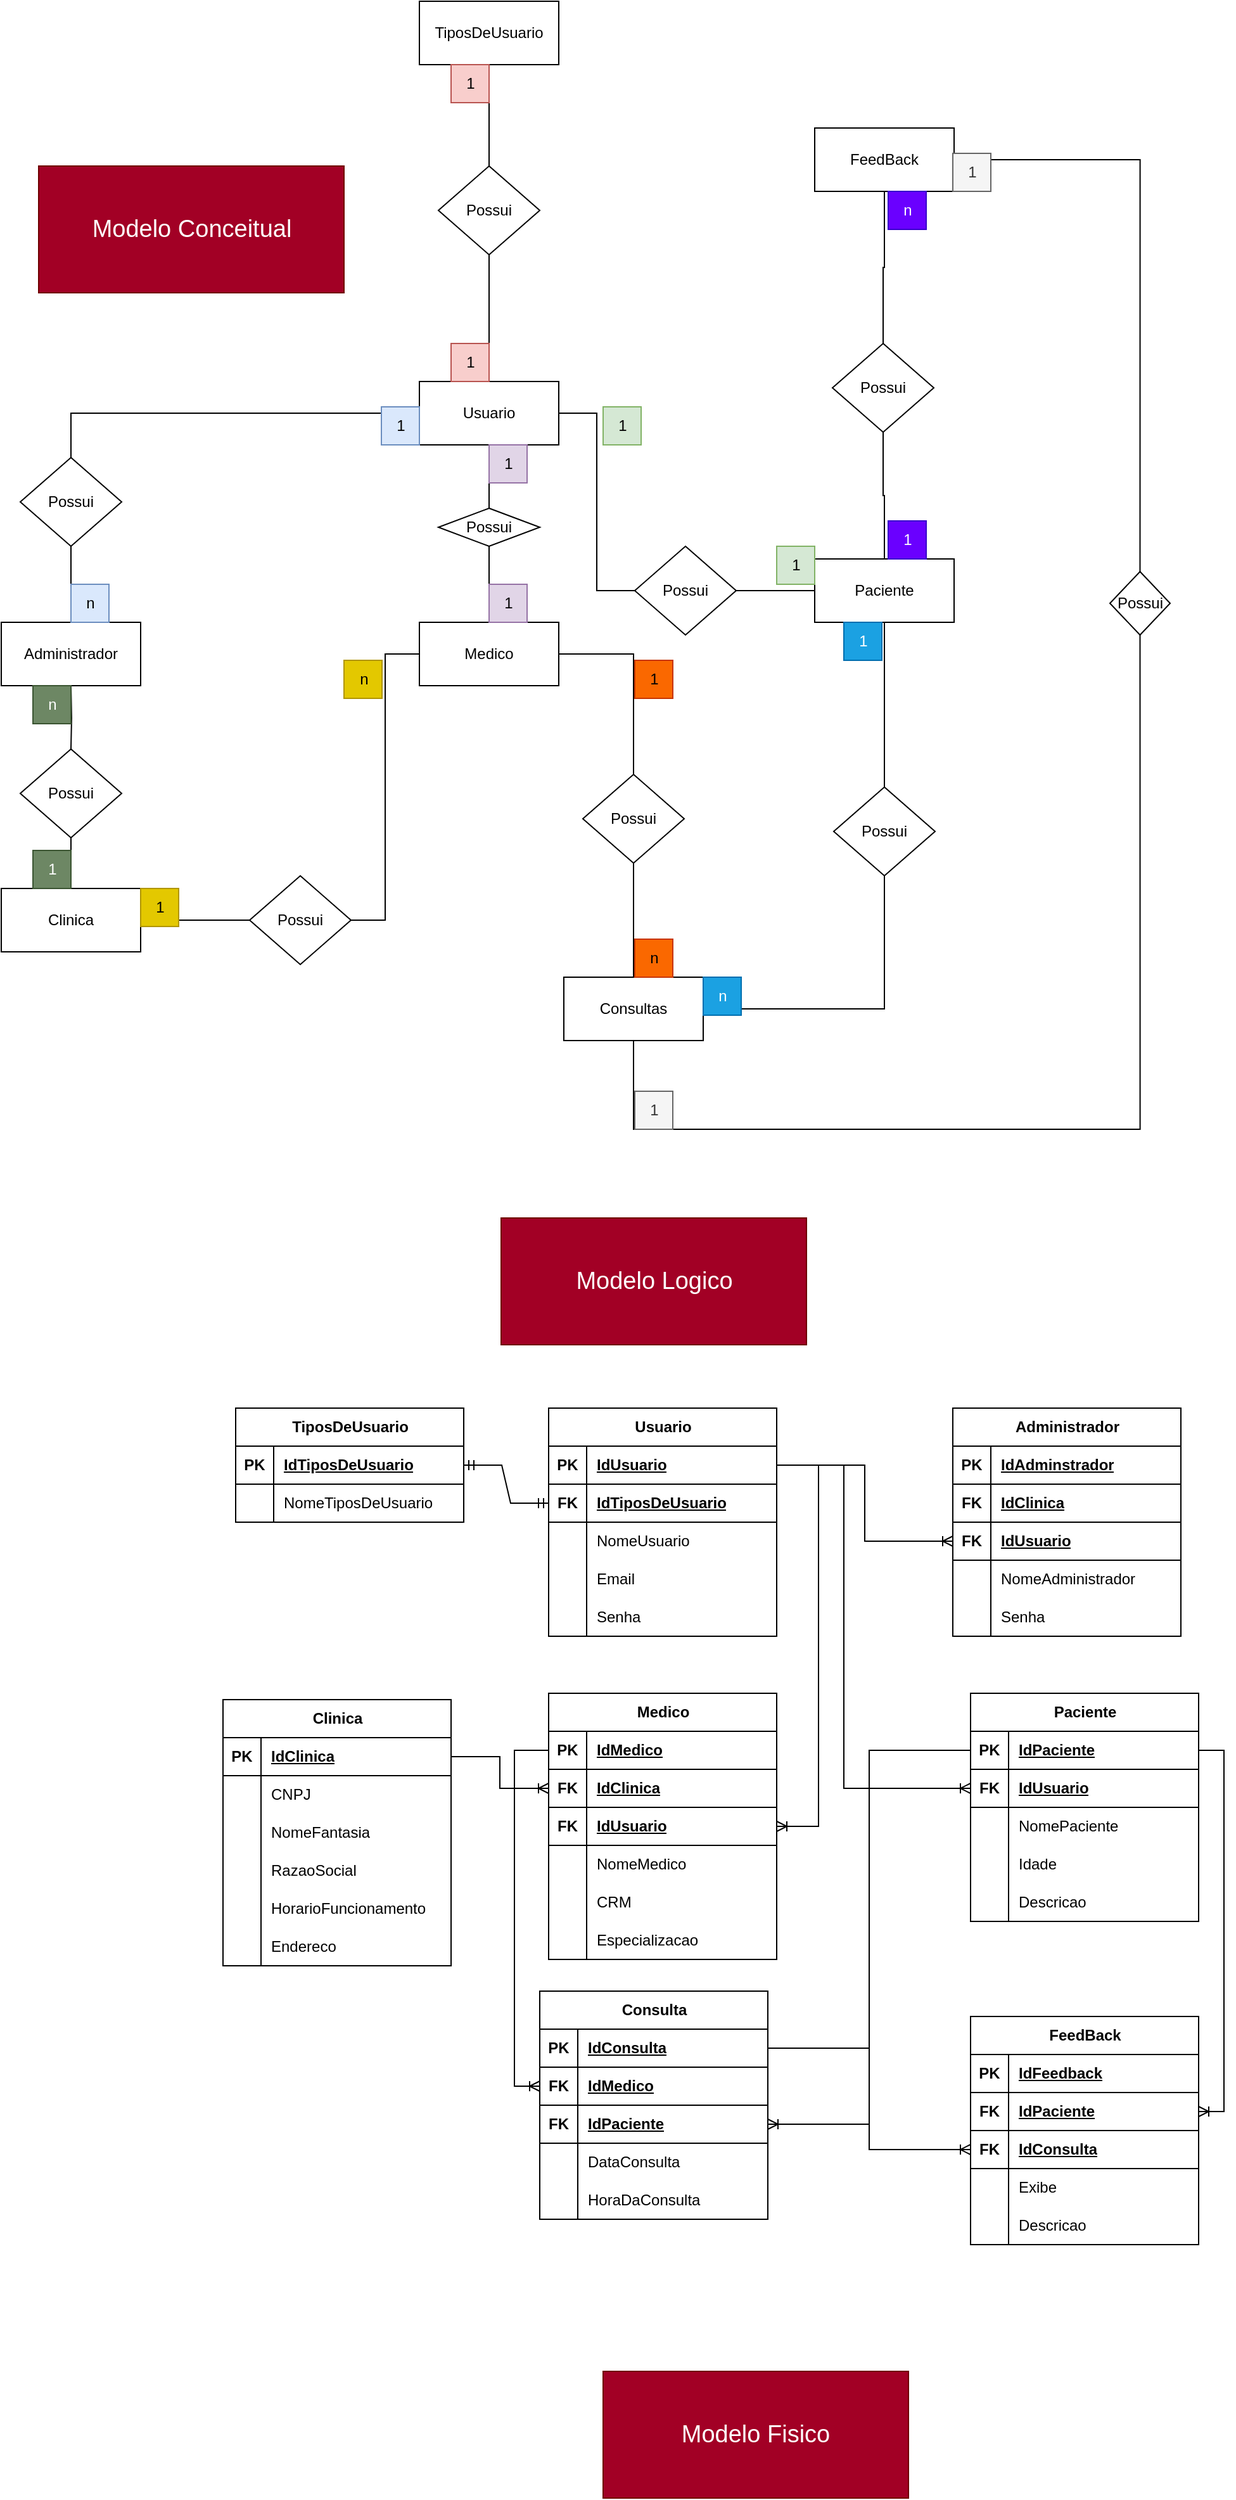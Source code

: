 <mxfile version="21.6.8" type="github">
  <diagram name="Página-1" id="YRho2tCiErpQCv4FO0u2">
    <mxGraphModel dx="2327" dy="1999" grid="1" gridSize="10" guides="1" tooltips="1" connect="1" arrows="1" fold="1" page="1" pageScale="1" pageWidth="827" pageHeight="1169" math="0" shadow="0">
      <root>
        <mxCell id="0" />
        <mxCell id="1" parent="0" />
        <mxCell id="_Bfm6WtnI7c3qEJHPDgw-30" style="edgeStyle=orthogonalEdgeStyle;rounded=0;orthogonalLoop=1;jettySize=auto;html=1;entryX=0.5;entryY=0;entryDx=0;entryDy=0;endArrow=none;endFill=0;" parent="1" target="_Bfm6WtnI7c3qEJHPDgw-27" edge="1">
          <mxGeometry relative="1" as="geometry">
            <mxPoint x="-130" y="-50" as="sourcePoint" />
          </mxGeometry>
        </mxCell>
        <mxCell id="_Bfm6WtnI7c3qEJHPDgw-6" value="Administrador" style="html=1;whiteSpace=wrap;" parent="1" vertex="1">
          <mxGeometry x="-185" y="-100" width="110" height="50" as="geometry" />
        </mxCell>
        <mxCell id="_Bfm6WtnI7c3qEJHPDgw-8" value="Clinica" style="html=1;whiteSpace=wrap;" parent="1" vertex="1">
          <mxGeometry x="-185" y="110" width="110" height="50" as="geometry" />
        </mxCell>
        <mxCell id="qcG-YsEcirUFTlGkKuyn-28" style="edgeStyle=orthogonalEdgeStyle;rounded=0;orthogonalLoop=1;jettySize=auto;html=1;entryX=0.5;entryY=0;entryDx=0;entryDy=0;endArrow=none;endFill=0;" parent="1" source="_Bfm6WtnI7c3qEJHPDgw-9" target="_Bfm6WtnI7c3qEJHPDgw-24" edge="1">
          <mxGeometry relative="1" as="geometry" />
        </mxCell>
        <mxCell id="_Bfm6WtnI7c3qEJHPDgw-9" value="Paciente" style="html=1;whiteSpace=wrap;" parent="1" vertex="1">
          <mxGeometry x="457" y="-150" width="110" height="50" as="geometry" />
        </mxCell>
        <mxCell id="qcG-YsEcirUFTlGkKuyn-23" style="edgeStyle=orthogonalEdgeStyle;rounded=0;orthogonalLoop=1;jettySize=auto;html=1;entryX=1;entryY=0.5;entryDx=0;entryDy=0;endArrow=none;endFill=0;" parent="1" source="_Bfm6WtnI7c3qEJHPDgw-10" target="_Bfm6WtnI7c3qEJHPDgw-16" edge="1">
          <mxGeometry relative="1" as="geometry" />
        </mxCell>
        <mxCell id="qcG-YsEcirUFTlGkKuyn-26" style="edgeStyle=orthogonalEdgeStyle;rounded=0;orthogonalLoop=1;jettySize=auto;html=1;entryX=0.5;entryY=0;entryDx=0;entryDy=0;endArrow=none;endFill=0;" parent="1" source="_Bfm6WtnI7c3qEJHPDgw-10" target="_Bfm6WtnI7c3qEJHPDgw-21" edge="1">
          <mxGeometry relative="1" as="geometry" />
        </mxCell>
        <mxCell id="_Bfm6WtnI7c3qEJHPDgw-10" value="Medico" style="html=1;whiteSpace=wrap;" parent="1" vertex="1">
          <mxGeometry x="145" y="-100" width="110" height="50" as="geometry" />
        </mxCell>
        <mxCell id="qcG-YsEcirUFTlGkKuyn-27" style="edgeStyle=orthogonalEdgeStyle;rounded=0;orthogonalLoop=1;jettySize=auto;html=1;entryX=0.5;entryY=1;entryDx=0;entryDy=0;endArrow=none;endFill=0;" parent="1" source="_Bfm6WtnI7c3qEJHPDgw-11" target="_Bfm6WtnI7c3qEJHPDgw-21" edge="1">
          <mxGeometry relative="1" as="geometry" />
        </mxCell>
        <mxCell id="qcG-YsEcirUFTlGkKuyn-78" style="edgeStyle=orthogonalEdgeStyle;rounded=0;orthogonalLoop=1;jettySize=auto;html=1;entryX=0.5;entryY=1;entryDx=0;entryDy=0;endArrow=none;endFill=0;" parent="1" source="_Bfm6WtnI7c3qEJHPDgw-11" target="qcG-YsEcirUFTlGkKuyn-77" edge="1">
          <mxGeometry relative="1" as="geometry">
            <Array as="points">
              <mxPoint x="314" y="300" />
              <mxPoint x="714" y="300" />
            </Array>
          </mxGeometry>
        </mxCell>
        <mxCell id="_Bfm6WtnI7c3qEJHPDgw-11" value="Consultas" style="html=1;whiteSpace=wrap;" parent="1" vertex="1">
          <mxGeometry x="259" y="180" width="110" height="50" as="geometry" />
        </mxCell>
        <mxCell id="_Bfm6WtnI7c3qEJHPDgw-17" style="edgeStyle=orthogonalEdgeStyle;rounded=0;orthogonalLoop=1;jettySize=auto;html=1;entryX=1;entryY=0.5;entryDx=0;entryDy=0;endArrow=none;endFill=0;" parent="1" source="_Bfm6WtnI7c3qEJHPDgw-16" target="_Bfm6WtnI7c3qEJHPDgw-8" edge="1">
          <mxGeometry relative="1" as="geometry">
            <mxPoint x="-75" y="135" as="targetPoint" />
          </mxGeometry>
        </mxCell>
        <mxCell id="_Bfm6WtnI7c3qEJHPDgw-16" value="Possui" style="rhombus;whiteSpace=wrap;html=1;" parent="1" vertex="1">
          <mxGeometry x="11" y="100" width="80" height="70" as="geometry" />
        </mxCell>
        <mxCell id="_Bfm6WtnI7c3qEJHPDgw-21" value="Possui" style="rhombus;whiteSpace=wrap;html=1;" parent="1" vertex="1">
          <mxGeometry x="274" y="20" width="80" height="70" as="geometry" />
        </mxCell>
        <mxCell id="qcG-YsEcirUFTlGkKuyn-29" style="edgeStyle=orthogonalEdgeStyle;rounded=0;orthogonalLoop=1;jettySize=auto;html=1;entryX=1;entryY=0.5;entryDx=0;entryDy=0;exitX=0.5;exitY=1;exitDx=0;exitDy=0;endArrow=none;endFill=0;" parent="1" source="_Bfm6WtnI7c3qEJHPDgw-24" target="_Bfm6WtnI7c3qEJHPDgw-11" edge="1">
          <mxGeometry relative="1" as="geometry" />
        </mxCell>
        <mxCell id="_Bfm6WtnI7c3qEJHPDgw-24" value="Possui" style="rhombus;whiteSpace=wrap;html=1;" parent="1" vertex="1">
          <mxGeometry x="472" y="30" width="80" height="70" as="geometry" />
        </mxCell>
        <mxCell id="_Bfm6WtnI7c3qEJHPDgw-28" style="edgeStyle=orthogonalEdgeStyle;rounded=0;orthogonalLoop=1;jettySize=auto;html=1;entryX=0.5;entryY=0;entryDx=0;entryDy=0;endArrow=none;endFill=0;" parent="1" source="_Bfm6WtnI7c3qEJHPDgw-27" target="_Bfm6WtnI7c3qEJHPDgw-8" edge="1">
          <mxGeometry relative="1" as="geometry">
            <mxPoint x="-130" y="110" as="targetPoint" />
          </mxGeometry>
        </mxCell>
        <mxCell id="_Bfm6WtnI7c3qEJHPDgw-27" value="Possui" style="rhombus;whiteSpace=wrap;html=1;" parent="1" vertex="1">
          <mxGeometry x="-170" width="80" height="70" as="geometry" />
        </mxCell>
        <mxCell id="_Bfm6WtnI7c3qEJHPDgw-31" value="1" style="text;html=1;align=center;verticalAlign=middle;resizable=0;points=[];autosize=1;strokeColor=#3A5431;fillColor=#6d8764;fontColor=#ffffff;" parent="1" vertex="1">
          <mxGeometry x="-160" y="80" width="30" height="30" as="geometry" />
        </mxCell>
        <mxCell id="_Bfm6WtnI7c3qEJHPDgw-32" value="n" style="text;html=1;align=center;verticalAlign=middle;resizable=0;points=[];autosize=1;strokeColor=#3A5431;fillColor=#6d8764;fontColor=#ffffff;" parent="1" vertex="1">
          <mxGeometry x="-160" y="-50" width="30" height="30" as="geometry" />
        </mxCell>
        <mxCell id="_Bfm6WtnI7c3qEJHPDgw-41" value="Modelo Conceitual" style="html=1;whiteSpace=wrap;fillColor=#a20025;fontColor=#ffffff;strokeColor=#6F0000;fontSize=19;" parent="1" vertex="1">
          <mxGeometry x="-155.5" y="-460" width="241" height="100" as="geometry" />
        </mxCell>
        <mxCell id="_Bfm6WtnI7c3qEJHPDgw-42" value="Modelo Logico" style="html=1;whiteSpace=wrap;fillColor=#a20025;fontColor=#ffffff;strokeColor=#6F0000;fontSize=19;" parent="1" vertex="1">
          <mxGeometry x="209.5" y="370" width="241" height="100" as="geometry" />
        </mxCell>
        <mxCell id="_Bfm6WtnI7c3qEJHPDgw-43" value="Administrador" style="shape=table;startSize=30;container=1;collapsible=1;childLayout=tableLayout;fixedRows=1;rowLines=0;fontStyle=1;align=center;resizeLast=1;html=1;" parent="1" vertex="1">
          <mxGeometry x="566" y="520" width="180" height="180" as="geometry" />
        </mxCell>
        <mxCell id="_Bfm6WtnI7c3qEJHPDgw-44" value="" style="shape=tableRow;horizontal=0;startSize=0;swimlaneHead=0;swimlaneBody=0;fillColor=none;collapsible=0;dropTarget=0;points=[[0,0.5],[1,0.5]];portConstraint=eastwest;top=0;left=0;right=0;bottom=1;" parent="_Bfm6WtnI7c3qEJHPDgw-43" vertex="1">
          <mxGeometry y="30" width="180" height="30" as="geometry" />
        </mxCell>
        <mxCell id="_Bfm6WtnI7c3qEJHPDgw-45" value="PK" style="shape=partialRectangle;connectable=0;fillColor=none;top=0;left=0;bottom=0;right=0;fontStyle=1;overflow=hidden;whiteSpace=wrap;html=1;" parent="_Bfm6WtnI7c3qEJHPDgw-44" vertex="1">
          <mxGeometry width="30" height="30" as="geometry">
            <mxRectangle width="30" height="30" as="alternateBounds" />
          </mxGeometry>
        </mxCell>
        <mxCell id="_Bfm6WtnI7c3qEJHPDgw-46" value="IdAdminstrador" style="shape=partialRectangle;connectable=0;fillColor=none;top=0;left=0;bottom=0;right=0;align=left;spacingLeft=6;fontStyle=5;overflow=hidden;whiteSpace=wrap;html=1;" parent="_Bfm6WtnI7c3qEJHPDgw-44" vertex="1">
          <mxGeometry x="30" width="150" height="30" as="geometry">
            <mxRectangle width="150" height="30" as="alternateBounds" />
          </mxGeometry>
        </mxCell>
        <mxCell id="_Bfm6WtnI7c3qEJHPDgw-56" style="shape=tableRow;horizontal=0;startSize=0;swimlaneHead=0;swimlaneBody=0;fillColor=none;collapsible=0;dropTarget=0;points=[[0,0.5],[1,0.5]];portConstraint=eastwest;top=0;left=0;right=0;bottom=1;" parent="_Bfm6WtnI7c3qEJHPDgw-43" vertex="1">
          <mxGeometry y="60" width="180" height="30" as="geometry" />
        </mxCell>
        <mxCell id="_Bfm6WtnI7c3qEJHPDgw-57" value="FK" style="shape=partialRectangle;connectable=0;fillColor=none;top=0;left=0;bottom=0;right=0;fontStyle=1;overflow=hidden;whiteSpace=wrap;html=1;" parent="_Bfm6WtnI7c3qEJHPDgw-56" vertex="1">
          <mxGeometry width="30" height="30" as="geometry">
            <mxRectangle width="30" height="30" as="alternateBounds" />
          </mxGeometry>
        </mxCell>
        <mxCell id="_Bfm6WtnI7c3qEJHPDgw-58" value="IdClinica" style="shape=partialRectangle;connectable=0;fillColor=none;top=0;left=0;bottom=0;right=0;align=left;spacingLeft=6;fontStyle=5;overflow=hidden;whiteSpace=wrap;html=1;" parent="_Bfm6WtnI7c3qEJHPDgw-56" vertex="1">
          <mxGeometry x="30" width="150" height="30" as="geometry">
            <mxRectangle width="150" height="30" as="alternateBounds" />
          </mxGeometry>
        </mxCell>
        <mxCell id="qcG-YsEcirUFTlGkKuyn-116" style="shape=tableRow;horizontal=0;startSize=0;swimlaneHead=0;swimlaneBody=0;fillColor=none;collapsible=0;dropTarget=0;points=[[0,0.5],[1,0.5]];portConstraint=eastwest;top=0;left=0;right=0;bottom=1;" parent="_Bfm6WtnI7c3qEJHPDgw-43" vertex="1">
          <mxGeometry y="90" width="180" height="30" as="geometry" />
        </mxCell>
        <mxCell id="qcG-YsEcirUFTlGkKuyn-117" value="FK" style="shape=partialRectangle;connectable=0;fillColor=none;top=0;left=0;bottom=0;right=0;fontStyle=1;overflow=hidden;whiteSpace=wrap;html=1;" parent="qcG-YsEcirUFTlGkKuyn-116" vertex="1">
          <mxGeometry width="30" height="30" as="geometry">
            <mxRectangle width="30" height="30" as="alternateBounds" />
          </mxGeometry>
        </mxCell>
        <mxCell id="qcG-YsEcirUFTlGkKuyn-118" value="IdUsuario" style="shape=partialRectangle;connectable=0;fillColor=none;top=0;left=0;bottom=0;right=0;align=left;spacingLeft=6;fontStyle=5;overflow=hidden;whiteSpace=wrap;html=1;" parent="qcG-YsEcirUFTlGkKuyn-116" vertex="1">
          <mxGeometry x="30" width="150" height="30" as="geometry">
            <mxRectangle width="150" height="30" as="alternateBounds" />
          </mxGeometry>
        </mxCell>
        <mxCell id="_Bfm6WtnI7c3qEJHPDgw-50" value="" style="shape=tableRow;horizontal=0;startSize=0;swimlaneHead=0;swimlaneBody=0;fillColor=none;collapsible=0;dropTarget=0;points=[[0,0.5],[1,0.5]];portConstraint=eastwest;top=0;left=0;right=0;bottom=0;" parent="_Bfm6WtnI7c3qEJHPDgw-43" vertex="1">
          <mxGeometry y="120" width="180" height="30" as="geometry" />
        </mxCell>
        <mxCell id="_Bfm6WtnI7c3qEJHPDgw-51" value="" style="shape=partialRectangle;connectable=0;fillColor=none;top=0;left=0;bottom=0;right=0;editable=1;overflow=hidden;whiteSpace=wrap;html=1;" parent="_Bfm6WtnI7c3qEJHPDgw-50" vertex="1">
          <mxGeometry width="30" height="30" as="geometry">
            <mxRectangle width="30" height="30" as="alternateBounds" />
          </mxGeometry>
        </mxCell>
        <mxCell id="_Bfm6WtnI7c3qEJHPDgw-52" value="NomeAdministrador" style="shape=partialRectangle;connectable=0;fillColor=none;top=0;left=0;bottom=0;right=0;align=left;spacingLeft=6;overflow=hidden;whiteSpace=wrap;html=1;" parent="_Bfm6WtnI7c3qEJHPDgw-50" vertex="1">
          <mxGeometry x="30" width="150" height="30" as="geometry">
            <mxRectangle width="150" height="30" as="alternateBounds" />
          </mxGeometry>
        </mxCell>
        <mxCell id="_Bfm6WtnI7c3qEJHPDgw-53" value="" style="shape=tableRow;horizontal=0;startSize=0;swimlaneHead=0;swimlaneBody=0;fillColor=none;collapsible=0;dropTarget=0;points=[[0,0.5],[1,0.5]];portConstraint=eastwest;top=0;left=0;right=0;bottom=0;" parent="_Bfm6WtnI7c3qEJHPDgw-43" vertex="1">
          <mxGeometry y="150" width="180" height="30" as="geometry" />
        </mxCell>
        <mxCell id="_Bfm6WtnI7c3qEJHPDgw-54" value="" style="shape=partialRectangle;connectable=0;fillColor=none;top=0;left=0;bottom=0;right=0;editable=1;overflow=hidden;whiteSpace=wrap;html=1;" parent="_Bfm6WtnI7c3qEJHPDgw-53" vertex="1">
          <mxGeometry width="30" height="30" as="geometry">
            <mxRectangle width="30" height="30" as="alternateBounds" />
          </mxGeometry>
        </mxCell>
        <mxCell id="_Bfm6WtnI7c3qEJHPDgw-55" value="Senha" style="shape=partialRectangle;connectable=0;fillColor=none;top=0;left=0;bottom=0;right=0;align=left;spacingLeft=6;overflow=hidden;whiteSpace=wrap;html=1;" parent="_Bfm6WtnI7c3qEJHPDgw-53" vertex="1">
          <mxGeometry x="30" width="150" height="30" as="geometry">
            <mxRectangle width="150" height="30" as="alternateBounds" />
          </mxGeometry>
        </mxCell>
        <mxCell id="_Bfm6WtnI7c3qEJHPDgw-77" value="Clinica" style="shape=table;startSize=30;container=1;collapsible=1;childLayout=tableLayout;fixedRows=1;rowLines=0;fontStyle=1;align=center;resizeLast=1;html=1;" parent="1" vertex="1">
          <mxGeometry x="-10" y="750" width="180" height="210" as="geometry" />
        </mxCell>
        <mxCell id="_Bfm6WtnI7c3qEJHPDgw-78" value="" style="shape=tableRow;horizontal=0;startSize=0;swimlaneHead=0;swimlaneBody=0;fillColor=none;collapsible=0;dropTarget=0;points=[[0,0.5],[1,0.5]];portConstraint=eastwest;top=0;left=0;right=0;bottom=1;" parent="_Bfm6WtnI7c3qEJHPDgw-77" vertex="1">
          <mxGeometry y="30" width="180" height="30" as="geometry" />
        </mxCell>
        <mxCell id="_Bfm6WtnI7c3qEJHPDgw-79" value="PK" style="shape=partialRectangle;connectable=0;fillColor=none;top=0;left=0;bottom=0;right=0;fontStyle=1;overflow=hidden;whiteSpace=wrap;html=1;" parent="_Bfm6WtnI7c3qEJHPDgw-78" vertex="1">
          <mxGeometry width="30" height="30" as="geometry">
            <mxRectangle width="30" height="30" as="alternateBounds" />
          </mxGeometry>
        </mxCell>
        <mxCell id="_Bfm6WtnI7c3qEJHPDgw-80" value="IdClinica" style="shape=partialRectangle;connectable=0;fillColor=none;top=0;left=0;bottom=0;right=0;align=left;spacingLeft=6;fontStyle=5;overflow=hidden;whiteSpace=wrap;html=1;" parent="_Bfm6WtnI7c3qEJHPDgw-78" vertex="1">
          <mxGeometry x="30" width="150" height="30" as="geometry">
            <mxRectangle width="150" height="30" as="alternateBounds" />
          </mxGeometry>
        </mxCell>
        <mxCell id="_Bfm6WtnI7c3qEJHPDgw-84" value="" style="shape=tableRow;horizontal=0;startSize=0;swimlaneHead=0;swimlaneBody=0;fillColor=none;collapsible=0;dropTarget=0;points=[[0,0.5],[1,0.5]];portConstraint=eastwest;top=0;left=0;right=0;bottom=0;" parent="_Bfm6WtnI7c3qEJHPDgw-77" vertex="1">
          <mxGeometry y="60" width="180" height="30" as="geometry" />
        </mxCell>
        <mxCell id="_Bfm6WtnI7c3qEJHPDgw-85" value="" style="shape=partialRectangle;connectable=0;fillColor=none;top=0;left=0;bottom=0;right=0;editable=1;overflow=hidden;whiteSpace=wrap;html=1;" parent="_Bfm6WtnI7c3qEJHPDgw-84" vertex="1">
          <mxGeometry width="30" height="30" as="geometry">
            <mxRectangle width="30" height="30" as="alternateBounds" />
          </mxGeometry>
        </mxCell>
        <mxCell id="_Bfm6WtnI7c3qEJHPDgw-86" value="CNPJ" style="shape=partialRectangle;connectable=0;fillColor=none;top=0;left=0;bottom=0;right=0;align=left;spacingLeft=6;overflow=hidden;whiteSpace=wrap;html=1;" parent="_Bfm6WtnI7c3qEJHPDgw-84" vertex="1">
          <mxGeometry x="30" width="150" height="30" as="geometry">
            <mxRectangle width="150" height="30" as="alternateBounds" />
          </mxGeometry>
        </mxCell>
        <mxCell id="_Bfm6WtnI7c3qEJHPDgw-87" value="" style="shape=tableRow;horizontal=0;startSize=0;swimlaneHead=0;swimlaneBody=0;fillColor=none;collapsible=0;dropTarget=0;points=[[0,0.5],[1,0.5]];portConstraint=eastwest;top=0;left=0;right=0;bottom=0;" parent="_Bfm6WtnI7c3qEJHPDgw-77" vertex="1">
          <mxGeometry y="90" width="180" height="30" as="geometry" />
        </mxCell>
        <mxCell id="_Bfm6WtnI7c3qEJHPDgw-88" value="" style="shape=partialRectangle;connectable=0;fillColor=none;top=0;left=0;bottom=0;right=0;editable=1;overflow=hidden;whiteSpace=wrap;html=1;" parent="_Bfm6WtnI7c3qEJHPDgw-87" vertex="1">
          <mxGeometry width="30" height="30" as="geometry">
            <mxRectangle width="30" height="30" as="alternateBounds" />
          </mxGeometry>
        </mxCell>
        <mxCell id="_Bfm6WtnI7c3qEJHPDgw-89" value="NomeFantasia" style="shape=partialRectangle;connectable=0;fillColor=none;top=0;left=0;bottom=0;right=0;align=left;spacingLeft=6;overflow=hidden;whiteSpace=wrap;html=1;" parent="_Bfm6WtnI7c3qEJHPDgw-87" vertex="1">
          <mxGeometry x="30" width="150" height="30" as="geometry">
            <mxRectangle width="150" height="30" as="alternateBounds" />
          </mxGeometry>
        </mxCell>
        <mxCell id="_Bfm6WtnI7c3qEJHPDgw-90" style="shape=tableRow;horizontal=0;startSize=0;swimlaneHead=0;swimlaneBody=0;fillColor=none;collapsible=0;dropTarget=0;points=[[0,0.5],[1,0.5]];portConstraint=eastwest;top=0;left=0;right=0;bottom=0;" parent="_Bfm6WtnI7c3qEJHPDgw-77" vertex="1">
          <mxGeometry y="120" width="180" height="30" as="geometry" />
        </mxCell>
        <mxCell id="_Bfm6WtnI7c3qEJHPDgw-91" style="shape=partialRectangle;connectable=0;fillColor=none;top=0;left=0;bottom=0;right=0;editable=1;overflow=hidden;whiteSpace=wrap;html=1;" parent="_Bfm6WtnI7c3qEJHPDgw-90" vertex="1">
          <mxGeometry width="30" height="30" as="geometry">
            <mxRectangle width="30" height="30" as="alternateBounds" />
          </mxGeometry>
        </mxCell>
        <mxCell id="_Bfm6WtnI7c3qEJHPDgw-92" value="RazaoSocial" style="shape=partialRectangle;connectable=0;fillColor=none;top=0;left=0;bottom=0;right=0;align=left;spacingLeft=6;overflow=hidden;whiteSpace=wrap;html=1;" parent="_Bfm6WtnI7c3qEJHPDgw-90" vertex="1">
          <mxGeometry x="30" width="150" height="30" as="geometry">
            <mxRectangle width="150" height="30" as="alternateBounds" />
          </mxGeometry>
        </mxCell>
        <mxCell id="_Bfm6WtnI7c3qEJHPDgw-93" style="shape=tableRow;horizontal=0;startSize=0;swimlaneHead=0;swimlaneBody=0;fillColor=none;collapsible=0;dropTarget=0;points=[[0,0.5],[1,0.5]];portConstraint=eastwest;top=0;left=0;right=0;bottom=0;" parent="_Bfm6WtnI7c3qEJHPDgw-77" vertex="1">
          <mxGeometry y="150" width="180" height="30" as="geometry" />
        </mxCell>
        <mxCell id="_Bfm6WtnI7c3qEJHPDgw-94" style="shape=partialRectangle;connectable=0;fillColor=none;top=0;left=0;bottom=0;right=0;editable=1;overflow=hidden;whiteSpace=wrap;html=1;" parent="_Bfm6WtnI7c3qEJHPDgw-93" vertex="1">
          <mxGeometry width="30" height="30" as="geometry">
            <mxRectangle width="30" height="30" as="alternateBounds" />
          </mxGeometry>
        </mxCell>
        <mxCell id="_Bfm6WtnI7c3qEJHPDgw-95" value="HorarioFuncionamento" style="shape=partialRectangle;connectable=0;fillColor=none;top=0;left=0;bottom=0;right=0;align=left;spacingLeft=6;overflow=hidden;whiteSpace=wrap;html=1;" parent="_Bfm6WtnI7c3qEJHPDgw-93" vertex="1">
          <mxGeometry x="30" width="150" height="30" as="geometry">
            <mxRectangle width="150" height="30" as="alternateBounds" />
          </mxGeometry>
        </mxCell>
        <mxCell id="_Bfm6WtnI7c3qEJHPDgw-96" style="shape=tableRow;horizontal=0;startSize=0;swimlaneHead=0;swimlaneBody=0;fillColor=none;collapsible=0;dropTarget=0;points=[[0,0.5],[1,0.5]];portConstraint=eastwest;top=0;left=0;right=0;bottom=0;" parent="_Bfm6WtnI7c3qEJHPDgw-77" vertex="1">
          <mxGeometry y="180" width="180" height="30" as="geometry" />
        </mxCell>
        <mxCell id="_Bfm6WtnI7c3qEJHPDgw-97" style="shape=partialRectangle;connectable=0;fillColor=none;top=0;left=0;bottom=0;right=0;editable=1;overflow=hidden;whiteSpace=wrap;html=1;" parent="_Bfm6WtnI7c3qEJHPDgw-96" vertex="1">
          <mxGeometry width="30" height="30" as="geometry">
            <mxRectangle width="30" height="30" as="alternateBounds" />
          </mxGeometry>
        </mxCell>
        <mxCell id="_Bfm6WtnI7c3qEJHPDgw-98" value="Endereco" style="shape=partialRectangle;connectable=0;fillColor=none;top=0;left=0;bottom=0;right=0;align=left;spacingLeft=6;overflow=hidden;whiteSpace=wrap;html=1;" parent="_Bfm6WtnI7c3qEJHPDgw-96" vertex="1">
          <mxGeometry x="30" width="150" height="30" as="geometry">
            <mxRectangle width="150" height="30" as="alternateBounds" />
          </mxGeometry>
        </mxCell>
        <mxCell id="_Bfm6WtnI7c3qEJHPDgw-99" value="Medico" style="shape=table;startSize=30;container=1;collapsible=1;childLayout=tableLayout;fixedRows=1;rowLines=0;fontStyle=1;align=center;resizeLast=1;html=1;" parent="1" vertex="1">
          <mxGeometry x="247" y="745" width="180" height="210" as="geometry" />
        </mxCell>
        <mxCell id="_Bfm6WtnI7c3qEJHPDgw-100" value="" style="shape=tableRow;horizontal=0;startSize=0;swimlaneHead=0;swimlaneBody=0;fillColor=none;collapsible=0;dropTarget=0;points=[[0,0.5],[1,0.5]];portConstraint=eastwest;top=0;left=0;right=0;bottom=1;" parent="_Bfm6WtnI7c3qEJHPDgw-99" vertex="1">
          <mxGeometry y="30" width="180" height="30" as="geometry" />
        </mxCell>
        <mxCell id="_Bfm6WtnI7c3qEJHPDgw-101" value="PK" style="shape=partialRectangle;connectable=0;fillColor=none;top=0;left=0;bottom=0;right=0;fontStyle=1;overflow=hidden;whiteSpace=wrap;html=1;" parent="_Bfm6WtnI7c3qEJHPDgw-100" vertex="1">
          <mxGeometry width="30" height="30" as="geometry">
            <mxRectangle width="30" height="30" as="alternateBounds" />
          </mxGeometry>
        </mxCell>
        <mxCell id="_Bfm6WtnI7c3qEJHPDgw-102" value="IdMedico" style="shape=partialRectangle;connectable=0;fillColor=none;top=0;left=0;bottom=0;right=0;align=left;spacingLeft=6;fontStyle=5;overflow=hidden;whiteSpace=wrap;html=1;" parent="_Bfm6WtnI7c3qEJHPDgw-100" vertex="1">
          <mxGeometry x="30" width="150" height="30" as="geometry">
            <mxRectangle width="150" height="30" as="alternateBounds" />
          </mxGeometry>
        </mxCell>
        <mxCell id="_Bfm6WtnI7c3qEJHPDgw-103" style="shape=tableRow;horizontal=0;startSize=0;swimlaneHead=0;swimlaneBody=0;fillColor=none;collapsible=0;dropTarget=0;points=[[0,0.5],[1,0.5]];portConstraint=eastwest;top=0;left=0;right=0;bottom=1;" parent="_Bfm6WtnI7c3qEJHPDgw-99" vertex="1">
          <mxGeometry y="60" width="180" height="30" as="geometry" />
        </mxCell>
        <mxCell id="_Bfm6WtnI7c3qEJHPDgw-104" value="FK" style="shape=partialRectangle;connectable=0;fillColor=none;top=0;left=0;bottom=0;right=0;fontStyle=1;overflow=hidden;whiteSpace=wrap;html=1;" parent="_Bfm6WtnI7c3qEJHPDgw-103" vertex="1">
          <mxGeometry width="30" height="30" as="geometry">
            <mxRectangle width="30" height="30" as="alternateBounds" />
          </mxGeometry>
        </mxCell>
        <mxCell id="_Bfm6WtnI7c3qEJHPDgw-105" value="IdClinica" style="shape=partialRectangle;connectable=0;fillColor=none;top=0;left=0;bottom=0;right=0;align=left;spacingLeft=6;fontStyle=5;overflow=hidden;whiteSpace=wrap;html=1;" parent="_Bfm6WtnI7c3qEJHPDgw-103" vertex="1">
          <mxGeometry x="30" width="150" height="30" as="geometry">
            <mxRectangle width="150" height="30" as="alternateBounds" />
          </mxGeometry>
        </mxCell>
        <mxCell id="qcG-YsEcirUFTlGkKuyn-110" style="shape=tableRow;horizontal=0;startSize=0;swimlaneHead=0;swimlaneBody=0;fillColor=none;collapsible=0;dropTarget=0;points=[[0,0.5],[1,0.5]];portConstraint=eastwest;top=0;left=0;right=0;bottom=1;" parent="_Bfm6WtnI7c3qEJHPDgw-99" vertex="1">
          <mxGeometry y="90" width="180" height="30" as="geometry" />
        </mxCell>
        <mxCell id="qcG-YsEcirUFTlGkKuyn-111" value="FK" style="shape=partialRectangle;connectable=0;fillColor=none;top=0;left=0;bottom=0;right=0;fontStyle=1;overflow=hidden;whiteSpace=wrap;html=1;" parent="qcG-YsEcirUFTlGkKuyn-110" vertex="1">
          <mxGeometry width="30" height="30" as="geometry">
            <mxRectangle width="30" height="30" as="alternateBounds" />
          </mxGeometry>
        </mxCell>
        <mxCell id="qcG-YsEcirUFTlGkKuyn-112" value="IdUsuario" style="shape=partialRectangle;connectable=0;fillColor=none;top=0;left=0;bottom=0;right=0;align=left;spacingLeft=6;fontStyle=5;overflow=hidden;whiteSpace=wrap;html=1;" parent="qcG-YsEcirUFTlGkKuyn-110" vertex="1">
          <mxGeometry x="30" width="150" height="30" as="geometry">
            <mxRectangle width="150" height="30" as="alternateBounds" />
          </mxGeometry>
        </mxCell>
        <mxCell id="_Bfm6WtnI7c3qEJHPDgw-106" value="" style="shape=tableRow;horizontal=0;startSize=0;swimlaneHead=0;swimlaneBody=0;fillColor=none;collapsible=0;dropTarget=0;points=[[0,0.5],[1,0.5]];portConstraint=eastwest;top=0;left=0;right=0;bottom=0;" parent="_Bfm6WtnI7c3qEJHPDgw-99" vertex="1">
          <mxGeometry y="120" width="180" height="30" as="geometry" />
        </mxCell>
        <mxCell id="_Bfm6WtnI7c3qEJHPDgw-107" value="" style="shape=partialRectangle;connectable=0;fillColor=none;top=0;left=0;bottom=0;right=0;editable=1;overflow=hidden;whiteSpace=wrap;html=1;" parent="_Bfm6WtnI7c3qEJHPDgw-106" vertex="1">
          <mxGeometry width="30" height="30" as="geometry">
            <mxRectangle width="30" height="30" as="alternateBounds" />
          </mxGeometry>
        </mxCell>
        <mxCell id="_Bfm6WtnI7c3qEJHPDgw-108" value="NomeMedico" style="shape=partialRectangle;connectable=0;fillColor=none;top=0;left=0;bottom=0;right=0;align=left;spacingLeft=6;overflow=hidden;whiteSpace=wrap;html=1;" parent="_Bfm6WtnI7c3qEJHPDgw-106" vertex="1">
          <mxGeometry x="30" width="150" height="30" as="geometry">
            <mxRectangle width="150" height="30" as="alternateBounds" />
          </mxGeometry>
        </mxCell>
        <mxCell id="_Bfm6WtnI7c3qEJHPDgw-109" value="" style="shape=tableRow;horizontal=0;startSize=0;swimlaneHead=0;swimlaneBody=0;fillColor=none;collapsible=0;dropTarget=0;points=[[0,0.5],[1,0.5]];portConstraint=eastwest;top=0;left=0;right=0;bottom=0;" parent="_Bfm6WtnI7c3qEJHPDgw-99" vertex="1">
          <mxGeometry y="150" width="180" height="30" as="geometry" />
        </mxCell>
        <mxCell id="_Bfm6WtnI7c3qEJHPDgw-110" value="" style="shape=partialRectangle;connectable=0;fillColor=none;top=0;left=0;bottom=0;right=0;editable=1;overflow=hidden;whiteSpace=wrap;html=1;" parent="_Bfm6WtnI7c3qEJHPDgw-109" vertex="1">
          <mxGeometry width="30" height="30" as="geometry">
            <mxRectangle width="30" height="30" as="alternateBounds" />
          </mxGeometry>
        </mxCell>
        <mxCell id="_Bfm6WtnI7c3qEJHPDgw-111" value="CRM" style="shape=partialRectangle;connectable=0;fillColor=none;top=0;left=0;bottom=0;right=0;align=left;spacingLeft=6;overflow=hidden;whiteSpace=wrap;html=1;" parent="_Bfm6WtnI7c3qEJHPDgw-109" vertex="1">
          <mxGeometry x="30" width="150" height="30" as="geometry">
            <mxRectangle width="150" height="30" as="alternateBounds" />
          </mxGeometry>
        </mxCell>
        <mxCell id="_Bfm6WtnI7c3qEJHPDgw-147" style="shape=tableRow;horizontal=0;startSize=0;swimlaneHead=0;swimlaneBody=0;fillColor=none;collapsible=0;dropTarget=0;points=[[0,0.5],[1,0.5]];portConstraint=eastwest;top=0;left=0;right=0;bottom=0;" parent="_Bfm6WtnI7c3qEJHPDgw-99" vertex="1">
          <mxGeometry y="180" width="180" height="30" as="geometry" />
        </mxCell>
        <mxCell id="_Bfm6WtnI7c3qEJHPDgw-148" value="" style="shape=partialRectangle;connectable=0;fillColor=none;top=0;left=0;bottom=0;right=0;editable=1;overflow=hidden;whiteSpace=wrap;html=1;" parent="_Bfm6WtnI7c3qEJHPDgw-147" vertex="1">
          <mxGeometry width="30" height="30" as="geometry">
            <mxRectangle width="30" height="30" as="alternateBounds" />
          </mxGeometry>
        </mxCell>
        <mxCell id="_Bfm6WtnI7c3qEJHPDgw-149" value="Especializacao" style="shape=partialRectangle;connectable=0;fillColor=none;top=0;left=0;bottom=0;right=0;align=left;spacingLeft=6;overflow=hidden;whiteSpace=wrap;html=1;" parent="_Bfm6WtnI7c3qEJHPDgw-147" vertex="1">
          <mxGeometry x="30" width="150" height="30" as="geometry">
            <mxRectangle width="150" height="30" as="alternateBounds" />
          </mxGeometry>
        </mxCell>
        <mxCell id="_Bfm6WtnI7c3qEJHPDgw-115" value="Paciente" style="shape=table;startSize=30;container=1;collapsible=1;childLayout=tableLayout;fixedRows=1;rowLines=0;fontStyle=1;align=center;resizeLast=1;html=1;" parent="1" vertex="1">
          <mxGeometry x="580" y="745" width="180" height="180" as="geometry" />
        </mxCell>
        <mxCell id="_Bfm6WtnI7c3qEJHPDgw-116" value="" style="shape=tableRow;horizontal=0;startSize=0;swimlaneHead=0;swimlaneBody=0;fillColor=none;collapsible=0;dropTarget=0;points=[[0,0.5],[1,0.5]];portConstraint=eastwest;top=0;left=0;right=0;bottom=1;" parent="_Bfm6WtnI7c3qEJHPDgw-115" vertex="1">
          <mxGeometry y="30" width="180" height="30" as="geometry" />
        </mxCell>
        <mxCell id="_Bfm6WtnI7c3qEJHPDgw-117" value="PK" style="shape=partialRectangle;connectable=0;fillColor=none;top=0;left=0;bottom=0;right=0;fontStyle=1;overflow=hidden;whiteSpace=wrap;html=1;" parent="_Bfm6WtnI7c3qEJHPDgw-116" vertex="1">
          <mxGeometry width="30" height="30" as="geometry">
            <mxRectangle width="30" height="30" as="alternateBounds" />
          </mxGeometry>
        </mxCell>
        <mxCell id="_Bfm6WtnI7c3qEJHPDgw-118" value="IdPaciente" style="shape=partialRectangle;connectable=0;fillColor=none;top=0;left=0;bottom=0;right=0;align=left;spacingLeft=6;fontStyle=5;overflow=hidden;whiteSpace=wrap;html=1;" parent="_Bfm6WtnI7c3qEJHPDgw-116" vertex="1">
          <mxGeometry x="30" width="150" height="30" as="geometry">
            <mxRectangle width="150" height="30" as="alternateBounds" />
          </mxGeometry>
        </mxCell>
        <mxCell id="qcG-YsEcirUFTlGkKuyn-107" style="shape=tableRow;horizontal=0;startSize=0;swimlaneHead=0;swimlaneBody=0;fillColor=none;collapsible=0;dropTarget=0;points=[[0,0.5],[1,0.5]];portConstraint=eastwest;top=0;left=0;right=0;bottom=1;" parent="_Bfm6WtnI7c3qEJHPDgw-115" vertex="1">
          <mxGeometry y="60" width="180" height="30" as="geometry" />
        </mxCell>
        <mxCell id="qcG-YsEcirUFTlGkKuyn-108" value="FK" style="shape=partialRectangle;connectable=0;fillColor=none;top=0;left=0;bottom=0;right=0;fontStyle=1;overflow=hidden;whiteSpace=wrap;html=1;" parent="qcG-YsEcirUFTlGkKuyn-107" vertex="1">
          <mxGeometry width="30" height="30" as="geometry">
            <mxRectangle width="30" height="30" as="alternateBounds" />
          </mxGeometry>
        </mxCell>
        <mxCell id="qcG-YsEcirUFTlGkKuyn-109" value="IdUsuario" style="shape=partialRectangle;connectable=0;fillColor=none;top=0;left=0;bottom=0;right=0;align=left;spacingLeft=6;fontStyle=5;overflow=hidden;whiteSpace=wrap;html=1;" parent="qcG-YsEcirUFTlGkKuyn-107" vertex="1">
          <mxGeometry x="30" width="150" height="30" as="geometry">
            <mxRectangle width="150" height="30" as="alternateBounds" />
          </mxGeometry>
        </mxCell>
        <mxCell id="_Bfm6WtnI7c3qEJHPDgw-125" value="" style="shape=tableRow;horizontal=0;startSize=0;swimlaneHead=0;swimlaneBody=0;fillColor=none;collapsible=0;dropTarget=0;points=[[0,0.5],[1,0.5]];portConstraint=eastwest;top=0;left=0;right=0;bottom=0;" parent="_Bfm6WtnI7c3qEJHPDgw-115" vertex="1">
          <mxGeometry y="90" width="180" height="30" as="geometry" />
        </mxCell>
        <mxCell id="_Bfm6WtnI7c3qEJHPDgw-126" value="" style="shape=partialRectangle;connectable=0;fillColor=none;top=0;left=0;bottom=0;right=0;editable=1;overflow=hidden;whiteSpace=wrap;html=1;" parent="_Bfm6WtnI7c3qEJHPDgw-125" vertex="1">
          <mxGeometry width="30" height="30" as="geometry">
            <mxRectangle width="30" height="30" as="alternateBounds" />
          </mxGeometry>
        </mxCell>
        <mxCell id="_Bfm6WtnI7c3qEJHPDgw-127" value="NomePaciente" style="shape=partialRectangle;connectable=0;fillColor=none;top=0;left=0;bottom=0;right=0;align=left;spacingLeft=6;overflow=hidden;whiteSpace=wrap;html=1;" parent="_Bfm6WtnI7c3qEJHPDgw-125" vertex="1">
          <mxGeometry x="30" width="150" height="30" as="geometry">
            <mxRectangle width="150" height="30" as="alternateBounds" />
          </mxGeometry>
        </mxCell>
        <mxCell id="YByUXClHuIxj8sc11FLs-31" style="shape=tableRow;horizontal=0;startSize=0;swimlaneHead=0;swimlaneBody=0;fillColor=none;collapsible=0;dropTarget=0;points=[[0,0.5],[1,0.5]];portConstraint=eastwest;top=0;left=0;right=0;bottom=0;" parent="_Bfm6WtnI7c3qEJHPDgw-115" vertex="1">
          <mxGeometry y="120" width="180" height="30" as="geometry" />
        </mxCell>
        <mxCell id="YByUXClHuIxj8sc11FLs-32" style="shape=partialRectangle;connectable=0;fillColor=none;top=0;left=0;bottom=0;right=0;editable=1;overflow=hidden;whiteSpace=wrap;html=1;" parent="YByUXClHuIxj8sc11FLs-31" vertex="1">
          <mxGeometry width="30" height="30" as="geometry">
            <mxRectangle width="30" height="30" as="alternateBounds" />
          </mxGeometry>
        </mxCell>
        <mxCell id="YByUXClHuIxj8sc11FLs-33" value="Idade" style="shape=partialRectangle;connectable=0;fillColor=none;top=0;left=0;bottom=0;right=0;align=left;spacingLeft=6;overflow=hidden;whiteSpace=wrap;html=1;" parent="YByUXClHuIxj8sc11FLs-31" vertex="1">
          <mxGeometry x="30" width="150" height="30" as="geometry">
            <mxRectangle width="150" height="30" as="alternateBounds" />
          </mxGeometry>
        </mxCell>
        <mxCell id="_Bfm6WtnI7c3qEJHPDgw-128" value="" style="shape=tableRow;horizontal=0;startSize=0;swimlaneHead=0;swimlaneBody=0;fillColor=none;collapsible=0;dropTarget=0;points=[[0,0.5],[1,0.5]];portConstraint=eastwest;top=0;left=0;right=0;bottom=0;" parent="_Bfm6WtnI7c3qEJHPDgw-115" vertex="1">
          <mxGeometry y="150" width="180" height="30" as="geometry" />
        </mxCell>
        <mxCell id="_Bfm6WtnI7c3qEJHPDgw-129" value="" style="shape=partialRectangle;connectable=0;fillColor=none;top=0;left=0;bottom=0;right=0;editable=1;overflow=hidden;whiteSpace=wrap;html=1;" parent="_Bfm6WtnI7c3qEJHPDgw-128" vertex="1">
          <mxGeometry width="30" height="30" as="geometry">
            <mxRectangle width="30" height="30" as="alternateBounds" />
          </mxGeometry>
        </mxCell>
        <mxCell id="_Bfm6WtnI7c3qEJHPDgw-130" value="Descricao" style="shape=partialRectangle;connectable=0;fillColor=none;top=0;left=0;bottom=0;right=0;align=left;spacingLeft=6;overflow=hidden;whiteSpace=wrap;html=1;" parent="_Bfm6WtnI7c3qEJHPDgw-128" vertex="1">
          <mxGeometry x="30" width="150" height="30" as="geometry">
            <mxRectangle width="150" height="30" as="alternateBounds" />
          </mxGeometry>
        </mxCell>
        <mxCell id="_Bfm6WtnI7c3qEJHPDgw-131" value="Consulta" style="shape=table;startSize=30;container=1;collapsible=1;childLayout=tableLayout;fixedRows=1;rowLines=0;fontStyle=1;align=center;resizeLast=1;html=1;" parent="1" vertex="1">
          <mxGeometry x="240" y="980" width="180" height="180" as="geometry" />
        </mxCell>
        <mxCell id="_Bfm6WtnI7c3qEJHPDgw-132" value="" style="shape=tableRow;horizontal=0;startSize=0;swimlaneHead=0;swimlaneBody=0;fillColor=none;collapsible=0;dropTarget=0;points=[[0,0.5],[1,0.5]];portConstraint=eastwest;top=0;left=0;right=0;bottom=1;" parent="_Bfm6WtnI7c3qEJHPDgw-131" vertex="1">
          <mxGeometry y="30" width="180" height="30" as="geometry" />
        </mxCell>
        <mxCell id="_Bfm6WtnI7c3qEJHPDgw-133" value="PK" style="shape=partialRectangle;connectable=0;fillColor=none;top=0;left=0;bottom=0;right=0;fontStyle=1;overflow=hidden;whiteSpace=wrap;html=1;" parent="_Bfm6WtnI7c3qEJHPDgw-132" vertex="1">
          <mxGeometry width="30" height="30" as="geometry">
            <mxRectangle width="30" height="30" as="alternateBounds" />
          </mxGeometry>
        </mxCell>
        <mxCell id="_Bfm6WtnI7c3qEJHPDgw-134" value="IdConsulta" style="shape=partialRectangle;connectable=0;fillColor=none;top=0;left=0;bottom=0;right=0;align=left;spacingLeft=6;fontStyle=5;overflow=hidden;whiteSpace=wrap;html=1;" parent="_Bfm6WtnI7c3qEJHPDgw-132" vertex="1">
          <mxGeometry x="30" width="150" height="30" as="geometry">
            <mxRectangle width="150" height="30" as="alternateBounds" />
          </mxGeometry>
        </mxCell>
        <mxCell id="_Bfm6WtnI7c3qEJHPDgw-135" style="shape=tableRow;horizontal=0;startSize=0;swimlaneHead=0;swimlaneBody=0;fillColor=none;collapsible=0;dropTarget=0;points=[[0,0.5],[1,0.5]];portConstraint=eastwest;top=0;left=0;right=0;bottom=1;" parent="_Bfm6WtnI7c3qEJHPDgw-131" vertex="1">
          <mxGeometry y="60" width="180" height="30" as="geometry" />
        </mxCell>
        <mxCell id="_Bfm6WtnI7c3qEJHPDgw-136" value="FK" style="shape=partialRectangle;connectable=0;fillColor=none;top=0;left=0;bottom=0;right=0;fontStyle=1;overflow=hidden;whiteSpace=wrap;html=1;" parent="_Bfm6WtnI7c3qEJHPDgw-135" vertex="1">
          <mxGeometry width="30" height="30" as="geometry">
            <mxRectangle width="30" height="30" as="alternateBounds" />
          </mxGeometry>
        </mxCell>
        <mxCell id="_Bfm6WtnI7c3qEJHPDgw-137" value="IdMedico" style="shape=partialRectangle;connectable=0;fillColor=none;top=0;left=0;bottom=0;right=0;align=left;spacingLeft=6;fontStyle=5;overflow=hidden;whiteSpace=wrap;html=1;" parent="_Bfm6WtnI7c3qEJHPDgw-135" vertex="1">
          <mxGeometry x="30" width="150" height="30" as="geometry">
            <mxRectangle width="150" height="30" as="alternateBounds" />
          </mxGeometry>
        </mxCell>
        <mxCell id="_Bfm6WtnI7c3qEJHPDgw-144" style="shape=tableRow;horizontal=0;startSize=0;swimlaneHead=0;swimlaneBody=0;fillColor=none;collapsible=0;dropTarget=0;points=[[0,0.5],[1,0.5]];portConstraint=eastwest;top=0;left=0;right=0;bottom=1;" parent="_Bfm6WtnI7c3qEJHPDgw-131" vertex="1">
          <mxGeometry y="90" width="180" height="30" as="geometry" />
        </mxCell>
        <mxCell id="_Bfm6WtnI7c3qEJHPDgw-145" value="FK" style="shape=partialRectangle;connectable=0;fillColor=none;top=0;left=0;bottom=0;right=0;fontStyle=1;overflow=hidden;whiteSpace=wrap;html=1;" parent="_Bfm6WtnI7c3qEJHPDgw-144" vertex="1">
          <mxGeometry width="30" height="30" as="geometry">
            <mxRectangle width="30" height="30" as="alternateBounds" />
          </mxGeometry>
        </mxCell>
        <mxCell id="_Bfm6WtnI7c3qEJHPDgw-146" value="IdPaciente" style="shape=partialRectangle;connectable=0;fillColor=none;top=0;left=0;bottom=0;right=0;align=left;spacingLeft=6;fontStyle=5;overflow=hidden;whiteSpace=wrap;html=1;" parent="_Bfm6WtnI7c3qEJHPDgw-144" vertex="1">
          <mxGeometry x="30" width="150" height="30" as="geometry">
            <mxRectangle width="150" height="30" as="alternateBounds" />
          </mxGeometry>
        </mxCell>
        <mxCell id="_Bfm6WtnI7c3qEJHPDgw-138" value="" style="shape=tableRow;horizontal=0;startSize=0;swimlaneHead=0;swimlaneBody=0;fillColor=none;collapsible=0;dropTarget=0;points=[[0,0.5],[1,0.5]];portConstraint=eastwest;top=0;left=0;right=0;bottom=0;" parent="_Bfm6WtnI7c3qEJHPDgw-131" vertex="1">
          <mxGeometry y="120" width="180" height="30" as="geometry" />
        </mxCell>
        <mxCell id="_Bfm6WtnI7c3qEJHPDgw-139" value="" style="shape=partialRectangle;connectable=0;fillColor=none;top=0;left=0;bottom=0;right=0;editable=1;overflow=hidden;whiteSpace=wrap;html=1;" parent="_Bfm6WtnI7c3qEJHPDgw-138" vertex="1">
          <mxGeometry width="30" height="30" as="geometry">
            <mxRectangle width="30" height="30" as="alternateBounds" />
          </mxGeometry>
        </mxCell>
        <mxCell id="_Bfm6WtnI7c3qEJHPDgw-140" value="DataConsulta" style="shape=partialRectangle;connectable=0;fillColor=none;top=0;left=0;bottom=0;right=0;align=left;spacingLeft=6;overflow=hidden;whiteSpace=wrap;html=1;" parent="_Bfm6WtnI7c3qEJHPDgw-138" vertex="1">
          <mxGeometry x="30" width="150" height="30" as="geometry">
            <mxRectangle width="150" height="30" as="alternateBounds" />
          </mxGeometry>
        </mxCell>
        <mxCell id="_Bfm6WtnI7c3qEJHPDgw-141" value="" style="shape=tableRow;horizontal=0;startSize=0;swimlaneHead=0;swimlaneBody=0;fillColor=none;collapsible=0;dropTarget=0;points=[[0,0.5],[1,0.5]];portConstraint=eastwest;top=0;left=0;right=0;bottom=0;" parent="_Bfm6WtnI7c3qEJHPDgw-131" vertex="1">
          <mxGeometry y="150" width="180" height="30" as="geometry" />
        </mxCell>
        <mxCell id="_Bfm6WtnI7c3qEJHPDgw-142" value="" style="shape=partialRectangle;connectable=0;fillColor=none;top=0;left=0;bottom=0;right=0;editable=1;overflow=hidden;whiteSpace=wrap;html=1;" parent="_Bfm6WtnI7c3qEJHPDgw-141" vertex="1">
          <mxGeometry width="30" height="30" as="geometry">
            <mxRectangle width="30" height="30" as="alternateBounds" />
          </mxGeometry>
        </mxCell>
        <mxCell id="_Bfm6WtnI7c3qEJHPDgw-143" value="HoraDaConsulta" style="shape=partialRectangle;connectable=0;fillColor=none;top=0;left=0;bottom=0;right=0;align=left;spacingLeft=6;overflow=hidden;whiteSpace=wrap;html=1;" parent="_Bfm6WtnI7c3qEJHPDgw-141" vertex="1">
          <mxGeometry x="30" width="150" height="30" as="geometry">
            <mxRectangle width="150" height="30" as="alternateBounds" />
          </mxGeometry>
        </mxCell>
        <mxCell id="YByUXClHuIxj8sc11FLs-3" value="FeedBack" style="shape=table;startSize=30;container=1;collapsible=1;childLayout=tableLayout;fixedRows=1;rowLines=0;fontStyle=1;align=center;resizeLast=1;html=1;" parent="1" vertex="1">
          <mxGeometry x="580" y="1000" width="180" height="180" as="geometry" />
        </mxCell>
        <mxCell id="YByUXClHuIxj8sc11FLs-4" value="" style="shape=tableRow;horizontal=0;startSize=0;swimlaneHead=0;swimlaneBody=0;fillColor=none;collapsible=0;dropTarget=0;points=[[0,0.5],[1,0.5]];portConstraint=eastwest;top=0;left=0;right=0;bottom=1;" parent="YByUXClHuIxj8sc11FLs-3" vertex="1">
          <mxGeometry y="30" width="180" height="30" as="geometry" />
        </mxCell>
        <mxCell id="YByUXClHuIxj8sc11FLs-5" value="PK" style="shape=partialRectangle;connectable=0;fillColor=none;top=0;left=0;bottom=0;right=0;fontStyle=1;overflow=hidden;whiteSpace=wrap;html=1;" parent="YByUXClHuIxj8sc11FLs-4" vertex="1">
          <mxGeometry width="30" height="30" as="geometry">
            <mxRectangle width="30" height="30" as="alternateBounds" />
          </mxGeometry>
        </mxCell>
        <mxCell id="YByUXClHuIxj8sc11FLs-6" value="IdFeedback" style="shape=partialRectangle;connectable=0;fillColor=none;top=0;left=0;bottom=0;right=0;align=left;spacingLeft=6;fontStyle=5;overflow=hidden;whiteSpace=wrap;html=1;" parent="YByUXClHuIxj8sc11FLs-4" vertex="1">
          <mxGeometry x="30" width="150" height="30" as="geometry">
            <mxRectangle width="150" height="30" as="alternateBounds" />
          </mxGeometry>
        </mxCell>
        <mxCell id="YByUXClHuIxj8sc11FLs-7" style="shape=tableRow;horizontal=0;startSize=0;swimlaneHead=0;swimlaneBody=0;fillColor=none;collapsible=0;dropTarget=0;points=[[0,0.5],[1,0.5]];portConstraint=eastwest;top=0;left=0;right=0;bottom=1;" parent="YByUXClHuIxj8sc11FLs-3" vertex="1">
          <mxGeometry y="60" width="180" height="30" as="geometry" />
        </mxCell>
        <mxCell id="YByUXClHuIxj8sc11FLs-8" value="FK" style="shape=partialRectangle;connectable=0;fillColor=none;top=0;left=0;bottom=0;right=0;fontStyle=1;overflow=hidden;whiteSpace=wrap;html=1;" parent="YByUXClHuIxj8sc11FLs-7" vertex="1">
          <mxGeometry width="30" height="30" as="geometry">
            <mxRectangle width="30" height="30" as="alternateBounds" />
          </mxGeometry>
        </mxCell>
        <mxCell id="YByUXClHuIxj8sc11FLs-9" value="IdPaciente" style="shape=partialRectangle;connectable=0;fillColor=none;top=0;left=0;bottom=0;right=0;align=left;spacingLeft=6;fontStyle=5;overflow=hidden;whiteSpace=wrap;html=1;" parent="YByUXClHuIxj8sc11FLs-7" vertex="1">
          <mxGeometry x="30" width="150" height="30" as="geometry">
            <mxRectangle width="150" height="30" as="alternateBounds" />
          </mxGeometry>
        </mxCell>
        <mxCell id="lY7QXQuWgSSP3nP7NDn2-1" style="shape=tableRow;horizontal=0;startSize=0;swimlaneHead=0;swimlaneBody=0;fillColor=none;collapsible=0;dropTarget=0;points=[[0,0.5],[1,0.5]];portConstraint=eastwest;top=0;left=0;right=0;bottom=1;" vertex="1" parent="YByUXClHuIxj8sc11FLs-3">
          <mxGeometry y="90" width="180" height="30" as="geometry" />
        </mxCell>
        <mxCell id="lY7QXQuWgSSP3nP7NDn2-2" value="FK" style="shape=partialRectangle;connectable=0;fillColor=none;top=0;left=0;bottom=0;right=0;fontStyle=1;overflow=hidden;whiteSpace=wrap;html=1;" vertex="1" parent="lY7QXQuWgSSP3nP7NDn2-1">
          <mxGeometry width="30" height="30" as="geometry">
            <mxRectangle width="30" height="30" as="alternateBounds" />
          </mxGeometry>
        </mxCell>
        <mxCell id="lY7QXQuWgSSP3nP7NDn2-3" value="IdConsulta" style="shape=partialRectangle;connectable=0;fillColor=none;top=0;left=0;bottom=0;right=0;align=left;spacingLeft=6;fontStyle=5;overflow=hidden;whiteSpace=wrap;html=1;" vertex="1" parent="lY7QXQuWgSSP3nP7NDn2-1">
          <mxGeometry x="30" width="150" height="30" as="geometry">
            <mxRectangle width="150" height="30" as="alternateBounds" />
          </mxGeometry>
        </mxCell>
        <mxCell id="YByUXClHuIxj8sc11FLs-10" value="" style="shape=tableRow;horizontal=0;startSize=0;swimlaneHead=0;swimlaneBody=0;fillColor=none;collapsible=0;dropTarget=0;points=[[0,0.5],[1,0.5]];portConstraint=eastwest;top=0;left=0;right=0;bottom=0;" parent="YByUXClHuIxj8sc11FLs-3" vertex="1">
          <mxGeometry y="120" width="180" height="30" as="geometry" />
        </mxCell>
        <mxCell id="YByUXClHuIxj8sc11FLs-11" value="" style="shape=partialRectangle;connectable=0;fillColor=none;top=0;left=0;bottom=0;right=0;editable=1;overflow=hidden;whiteSpace=wrap;html=1;" parent="YByUXClHuIxj8sc11FLs-10" vertex="1">
          <mxGeometry width="30" height="30" as="geometry">
            <mxRectangle width="30" height="30" as="alternateBounds" />
          </mxGeometry>
        </mxCell>
        <mxCell id="YByUXClHuIxj8sc11FLs-12" value="Exibe" style="shape=partialRectangle;connectable=0;fillColor=none;top=0;left=0;bottom=0;right=0;align=left;spacingLeft=6;overflow=hidden;whiteSpace=wrap;html=1;" parent="YByUXClHuIxj8sc11FLs-10" vertex="1">
          <mxGeometry x="30" width="150" height="30" as="geometry">
            <mxRectangle width="150" height="30" as="alternateBounds" />
          </mxGeometry>
        </mxCell>
        <mxCell id="YByUXClHuIxj8sc11FLs-13" value="" style="shape=tableRow;horizontal=0;startSize=0;swimlaneHead=0;swimlaneBody=0;fillColor=none;collapsible=0;dropTarget=0;points=[[0,0.5],[1,0.5]];portConstraint=eastwest;top=0;left=0;right=0;bottom=0;" parent="YByUXClHuIxj8sc11FLs-3" vertex="1">
          <mxGeometry y="150" width="180" height="30" as="geometry" />
        </mxCell>
        <mxCell id="YByUXClHuIxj8sc11FLs-14" value="" style="shape=partialRectangle;connectable=0;fillColor=none;top=0;left=0;bottom=0;right=0;editable=1;overflow=hidden;whiteSpace=wrap;html=1;" parent="YByUXClHuIxj8sc11FLs-13" vertex="1">
          <mxGeometry width="30" height="30" as="geometry">
            <mxRectangle width="30" height="30" as="alternateBounds" />
          </mxGeometry>
        </mxCell>
        <mxCell id="YByUXClHuIxj8sc11FLs-15" value="Descricao" style="shape=partialRectangle;connectable=0;fillColor=none;top=0;left=0;bottom=0;right=0;align=left;spacingLeft=6;overflow=hidden;whiteSpace=wrap;html=1;" parent="YByUXClHuIxj8sc11FLs-13" vertex="1">
          <mxGeometry x="30" width="150" height="30" as="geometry">
            <mxRectangle width="150" height="30" as="alternateBounds" />
          </mxGeometry>
        </mxCell>
        <mxCell id="YByUXClHuIxj8sc11FLs-16" value="FeedBack" style="html=1;whiteSpace=wrap;" parent="1" vertex="1">
          <mxGeometry x="457" y="-490" width="110" height="50" as="geometry" />
        </mxCell>
        <mxCell id="qcG-YsEcirUFTlGkKuyn-30" style="edgeStyle=orthogonalEdgeStyle;rounded=0;orthogonalLoop=1;jettySize=auto;html=1;entryX=0.5;entryY=1;entryDx=0;entryDy=0;endArrow=none;endFill=0;" parent="1" source="YByUXClHuIxj8sc11FLs-17" target="YByUXClHuIxj8sc11FLs-16" edge="1">
          <mxGeometry relative="1" as="geometry" />
        </mxCell>
        <mxCell id="qcG-YsEcirUFTlGkKuyn-31" style="edgeStyle=orthogonalEdgeStyle;rounded=0;orthogonalLoop=1;jettySize=auto;html=1;entryX=0.5;entryY=0;entryDx=0;entryDy=0;endArrow=none;endFill=0;" parent="1" source="YByUXClHuIxj8sc11FLs-17" target="_Bfm6WtnI7c3qEJHPDgw-9" edge="1">
          <mxGeometry relative="1" as="geometry" />
        </mxCell>
        <mxCell id="YByUXClHuIxj8sc11FLs-17" value="Possui" style="rhombus;whiteSpace=wrap;html=1;" parent="1" vertex="1">
          <mxGeometry x="471" y="-320" width="80" height="70" as="geometry" />
        </mxCell>
        <mxCell id="YByUXClHuIxj8sc11FLs-22" style="edgeStyle=orthogonalEdgeStyle;rounded=0;orthogonalLoop=1;jettySize=auto;html=1;entryX=0;entryY=0.5;entryDx=0;entryDy=0;endArrow=ERoneToMany;endFill=0;" parent="1" target="YByUXClHuIxj8sc11FLs-7" edge="1">
          <mxGeometry relative="1" as="geometry" />
        </mxCell>
        <mxCell id="YByUXClHuIxj8sc11FLs-23" value="Modelo Fisico" style="html=1;whiteSpace=wrap;fillColor=#a20025;fontColor=#ffffff;strokeColor=#6F0000;fontSize=19;" parent="1" vertex="1">
          <mxGeometry x="290" y="1280" width="241" height="100" as="geometry" />
        </mxCell>
        <mxCell id="qcG-YsEcirUFTlGkKuyn-71" style="edgeStyle=orthogonalEdgeStyle;rounded=0;orthogonalLoop=1;jettySize=auto;html=1;entryX=0.5;entryY=1;entryDx=0;entryDy=0;exitX=0.5;exitY=0;exitDx=0;exitDy=0;endArrow=none;endFill=0;" parent="1" source="qcG-YsEcirUFTlGkKuyn-14" target="qcG-YsEcirUFTlGkKuyn-20" edge="1">
          <mxGeometry relative="1" as="geometry">
            <mxPoint x="185" y="-310" as="sourcePoint" />
          </mxGeometry>
        </mxCell>
        <mxCell id="qcG-YsEcirUFTlGkKuyn-14" value="Usuario" style="html=1;whiteSpace=wrap;" parent="1" vertex="1">
          <mxGeometry x="145" y="-290" width="110" height="50" as="geometry" />
        </mxCell>
        <mxCell id="qcG-YsEcirUFTlGkKuyn-33" style="edgeStyle=orthogonalEdgeStyle;rounded=0;orthogonalLoop=1;jettySize=auto;html=1;entryX=0.5;entryY=0;entryDx=0;entryDy=0;endArrow=none;endFill=0;exitX=0;exitY=0.5;exitDx=0;exitDy=0;" parent="1" source="qcG-YsEcirUFTlGkKuyn-14" target="qcG-YsEcirUFTlGkKuyn-32" edge="1">
          <mxGeometry relative="1" as="geometry" />
        </mxCell>
        <mxCell id="qcG-YsEcirUFTlGkKuyn-15" value="TiposDeUsuario" style="html=1;whiteSpace=wrap;" parent="1" vertex="1">
          <mxGeometry x="145" y="-590" width="110" height="50" as="geometry" />
        </mxCell>
        <mxCell id="qcG-YsEcirUFTlGkKuyn-72" style="edgeStyle=orthogonalEdgeStyle;rounded=0;orthogonalLoop=1;jettySize=auto;html=1;entryX=0.5;entryY=1;entryDx=0;entryDy=0;endArrow=none;endFill=0;" parent="1" source="qcG-YsEcirUFTlGkKuyn-20" target="qcG-YsEcirUFTlGkKuyn-15" edge="1">
          <mxGeometry relative="1" as="geometry" />
        </mxCell>
        <mxCell id="qcG-YsEcirUFTlGkKuyn-20" value="Possui" style="rhombus;whiteSpace=wrap;html=1;" parent="1" vertex="1">
          <mxGeometry x="160" y="-460" width="80" height="70" as="geometry" />
        </mxCell>
        <mxCell id="qcG-YsEcirUFTlGkKuyn-34" style="edgeStyle=orthogonalEdgeStyle;rounded=0;orthogonalLoop=1;jettySize=auto;html=1;endArrow=none;endFill=0;entryX=0.5;entryY=0;entryDx=0;entryDy=0;" parent="1" source="qcG-YsEcirUFTlGkKuyn-32" target="_Bfm6WtnI7c3qEJHPDgw-6" edge="1">
          <mxGeometry relative="1" as="geometry">
            <mxPoint x="-130" y="-120" as="targetPoint" />
          </mxGeometry>
        </mxCell>
        <mxCell id="qcG-YsEcirUFTlGkKuyn-32" value="Possui" style="rhombus;whiteSpace=wrap;html=1;" parent="1" vertex="1">
          <mxGeometry x="-170" y="-230" width="80" height="70" as="geometry" />
        </mxCell>
        <mxCell id="qcG-YsEcirUFTlGkKuyn-38" style="edgeStyle=orthogonalEdgeStyle;rounded=0;orthogonalLoop=1;jettySize=auto;html=1;entryX=0.5;entryY=0;entryDx=0;entryDy=0;endArrow=none;endFill=0;" parent="1" source="qcG-YsEcirUFTlGkKuyn-36" target="_Bfm6WtnI7c3qEJHPDgw-10" edge="1">
          <mxGeometry relative="1" as="geometry" />
        </mxCell>
        <mxCell id="qcG-YsEcirUFTlGkKuyn-76" style="edgeStyle=orthogonalEdgeStyle;rounded=0;orthogonalLoop=1;jettySize=auto;html=1;entryX=0.5;entryY=1;entryDx=0;entryDy=0;exitX=0.5;exitY=0;exitDx=0;exitDy=0;endArrow=none;endFill=0;" parent="1" source="qcG-YsEcirUFTlGkKuyn-36" target="qcG-YsEcirUFTlGkKuyn-14" edge="1">
          <mxGeometry relative="1" as="geometry">
            <mxPoint x="200" y="-170" as="sourcePoint" />
          </mxGeometry>
        </mxCell>
        <mxCell id="qcG-YsEcirUFTlGkKuyn-36" value="Possui" style="rhombus;whiteSpace=wrap;html=1;" parent="1" vertex="1">
          <mxGeometry x="160" y="-190" width="80" height="30" as="geometry" />
        </mxCell>
        <mxCell id="qcG-YsEcirUFTlGkKuyn-41" style="edgeStyle=orthogonalEdgeStyle;rounded=0;orthogonalLoop=1;jettySize=auto;html=1;entryX=0;entryY=0.5;entryDx=0;entryDy=0;endArrow=none;endFill=0;" parent="1" source="qcG-YsEcirUFTlGkKuyn-39" target="_Bfm6WtnI7c3qEJHPDgw-9" edge="1">
          <mxGeometry relative="1" as="geometry" />
        </mxCell>
        <mxCell id="qcG-YsEcirUFTlGkKuyn-74" style="edgeStyle=orthogonalEdgeStyle;rounded=0;orthogonalLoop=1;jettySize=auto;html=1;entryX=1;entryY=0.5;entryDx=0;entryDy=0;endArrow=none;endFill=0;" parent="1" source="qcG-YsEcirUFTlGkKuyn-39" target="qcG-YsEcirUFTlGkKuyn-14" edge="1">
          <mxGeometry relative="1" as="geometry" />
        </mxCell>
        <mxCell id="qcG-YsEcirUFTlGkKuyn-39" value="Possui" style="rhombus;whiteSpace=wrap;html=1;" parent="1" vertex="1">
          <mxGeometry x="315" y="-160" width="80" height="70" as="geometry" />
        </mxCell>
        <mxCell id="qcG-YsEcirUFTlGkKuyn-42" value="1" style="text;html=1;align=center;verticalAlign=middle;resizable=0;points=[];autosize=1;strokeColor=#b85450;fillColor=#f8cecc;" parent="1" vertex="1">
          <mxGeometry x="170" y="-540" width="30" height="30" as="geometry" />
        </mxCell>
        <mxCell id="qcG-YsEcirUFTlGkKuyn-43" value="1" style="text;html=1;align=center;verticalAlign=middle;resizable=0;points=[];autosize=1;strokeColor=#b85450;fillColor=#f8cecc;" parent="1" vertex="1">
          <mxGeometry x="170" y="-320" width="30" height="30" as="geometry" />
        </mxCell>
        <mxCell id="qcG-YsEcirUFTlGkKuyn-44" value="1" style="text;html=1;align=center;verticalAlign=middle;resizable=0;points=[];autosize=1;strokeColor=#6c8ebf;fillColor=#dae8fc;" parent="1" vertex="1">
          <mxGeometry x="115" y="-270" width="30" height="30" as="geometry" />
        </mxCell>
        <mxCell id="qcG-YsEcirUFTlGkKuyn-45" value="n" style="text;html=1;align=center;verticalAlign=middle;resizable=0;points=[];autosize=1;strokeColor=#6c8ebf;fillColor=#dae8fc;" parent="1" vertex="1">
          <mxGeometry x="-130" y="-130" width="30" height="30" as="geometry" />
        </mxCell>
        <mxCell id="qcG-YsEcirUFTlGkKuyn-46" value="1" style="text;html=1;align=center;verticalAlign=middle;resizable=0;points=[];autosize=1;strokeColor=#82b366;fillColor=#d5e8d4;" parent="1" vertex="1">
          <mxGeometry x="290" y="-270" width="30" height="30" as="geometry" />
        </mxCell>
        <mxCell id="qcG-YsEcirUFTlGkKuyn-47" value="1" style="text;html=1;align=center;verticalAlign=middle;resizable=0;points=[];autosize=1;strokeColor=#82b366;fillColor=#d5e8d4;" parent="1" vertex="1">
          <mxGeometry x="427" y="-160" width="30" height="30" as="geometry" />
        </mxCell>
        <mxCell id="qcG-YsEcirUFTlGkKuyn-48" value="1" style="text;html=1;align=center;verticalAlign=middle;resizable=0;points=[];autosize=1;strokeColor=#3700CC;fillColor=#6a00ff;fontColor=#ffffff;" parent="1" vertex="1">
          <mxGeometry x="515" y="-180" width="30" height="30" as="geometry" />
        </mxCell>
        <mxCell id="qcG-YsEcirUFTlGkKuyn-49" value="n" style="text;html=1;align=center;verticalAlign=middle;resizable=0;points=[];autosize=1;strokeColor=#3700CC;fillColor=#6a00ff;fontColor=#ffffff;" parent="1" vertex="1">
          <mxGeometry x="515" y="-440" width="30" height="30" as="geometry" />
        </mxCell>
        <mxCell id="qcG-YsEcirUFTlGkKuyn-50" value="1" style="text;html=1;align=center;verticalAlign=middle;resizable=0;points=[];autosize=1;strokeColor=#9673a6;fillColor=#e1d5e7;" parent="1" vertex="1">
          <mxGeometry x="200" y="-240" width="30" height="30" as="geometry" />
        </mxCell>
        <mxCell id="qcG-YsEcirUFTlGkKuyn-51" value="1" style="text;html=1;align=center;verticalAlign=middle;resizable=0;points=[];autosize=1;strokeColor=#9673a6;fillColor=#e1d5e7;" parent="1" vertex="1">
          <mxGeometry x="200" y="-130" width="30" height="30" as="geometry" />
        </mxCell>
        <mxCell id="qcG-YsEcirUFTlGkKuyn-52" value="1" style="text;html=1;align=center;verticalAlign=middle;resizable=0;points=[];autosize=1;strokeColor=#B09500;fillColor=#e3c800;fontColor=#000000;" parent="1" vertex="1">
          <mxGeometry x="-75" y="110" width="30" height="30" as="geometry" />
        </mxCell>
        <mxCell id="qcG-YsEcirUFTlGkKuyn-53" value="n" style="text;html=1;align=center;verticalAlign=middle;resizable=0;points=[];autosize=1;strokeColor=#B09500;fillColor=#e3c800;fontColor=#000000;" parent="1" vertex="1">
          <mxGeometry x="85.5" y="-70" width="30" height="30" as="geometry" />
        </mxCell>
        <mxCell id="qcG-YsEcirUFTlGkKuyn-54" value="1" style="text;html=1;align=center;verticalAlign=middle;resizable=0;points=[];autosize=1;strokeColor=#C73500;fillColor=#fa6800;fontColor=#000000;" parent="1" vertex="1">
          <mxGeometry x="315" y="-70" width="30" height="30" as="geometry" />
        </mxCell>
        <mxCell id="qcG-YsEcirUFTlGkKuyn-55" value="n" style="text;html=1;align=center;verticalAlign=middle;resizable=0;points=[];autosize=1;strokeColor=#C73500;fillColor=#fa6800;fontColor=#000000;" parent="1" vertex="1">
          <mxGeometry x="315" y="150" width="30" height="30" as="geometry" />
        </mxCell>
        <mxCell id="qcG-YsEcirUFTlGkKuyn-56" value="1" style="text;html=1;align=center;verticalAlign=middle;resizable=0;points=[];autosize=1;strokeColor=#006EAF;fillColor=#1ba1e2;fontColor=#ffffff;" parent="1" vertex="1">
          <mxGeometry x="480" y="-100" width="30" height="30" as="geometry" />
        </mxCell>
        <mxCell id="qcG-YsEcirUFTlGkKuyn-57" value="n" style="text;html=1;align=center;verticalAlign=middle;resizable=0;points=[];autosize=1;strokeColor=#006EAF;fillColor=#1ba1e2;fontColor=#ffffff;" parent="1" vertex="1">
          <mxGeometry x="369" y="180" width="30" height="30" as="geometry" />
        </mxCell>
        <mxCell id="qcG-YsEcirUFTlGkKuyn-58" value="Usuario" style="shape=table;startSize=30;container=1;collapsible=1;childLayout=tableLayout;fixedRows=1;rowLines=0;fontStyle=1;align=center;resizeLast=1;html=1;" parent="1" vertex="1">
          <mxGeometry x="247" y="520" width="180" height="180" as="geometry" />
        </mxCell>
        <mxCell id="qcG-YsEcirUFTlGkKuyn-59" value="" style="shape=tableRow;horizontal=0;startSize=0;swimlaneHead=0;swimlaneBody=0;fillColor=none;collapsible=0;dropTarget=0;points=[[0,0.5],[1,0.5]];portConstraint=eastwest;top=0;left=0;right=0;bottom=1;" parent="qcG-YsEcirUFTlGkKuyn-58" vertex="1">
          <mxGeometry y="30" width="180" height="30" as="geometry" />
        </mxCell>
        <mxCell id="qcG-YsEcirUFTlGkKuyn-60" value="PK" style="shape=partialRectangle;connectable=0;fillColor=none;top=0;left=0;bottom=0;right=0;fontStyle=1;overflow=hidden;whiteSpace=wrap;html=1;" parent="qcG-YsEcirUFTlGkKuyn-59" vertex="1">
          <mxGeometry width="30" height="30" as="geometry">
            <mxRectangle width="30" height="30" as="alternateBounds" />
          </mxGeometry>
        </mxCell>
        <mxCell id="qcG-YsEcirUFTlGkKuyn-61" value="IdUsuario" style="shape=partialRectangle;connectable=0;fillColor=none;top=0;left=0;bottom=0;right=0;align=left;spacingLeft=6;fontStyle=5;overflow=hidden;whiteSpace=wrap;html=1;" parent="qcG-YsEcirUFTlGkKuyn-59" vertex="1">
          <mxGeometry x="30" width="150" height="30" as="geometry">
            <mxRectangle width="150" height="30" as="alternateBounds" />
          </mxGeometry>
        </mxCell>
        <mxCell id="qcG-YsEcirUFTlGkKuyn-62" style="shape=tableRow;horizontal=0;startSize=0;swimlaneHead=0;swimlaneBody=0;fillColor=none;collapsible=0;dropTarget=0;points=[[0,0.5],[1,0.5]];portConstraint=eastwest;top=0;left=0;right=0;bottom=1;" parent="qcG-YsEcirUFTlGkKuyn-58" vertex="1">
          <mxGeometry y="60" width="180" height="30" as="geometry" />
        </mxCell>
        <mxCell id="qcG-YsEcirUFTlGkKuyn-63" value="FK" style="shape=partialRectangle;connectable=0;fillColor=none;top=0;left=0;bottom=0;right=0;fontStyle=1;overflow=hidden;whiteSpace=wrap;html=1;" parent="qcG-YsEcirUFTlGkKuyn-62" vertex="1">
          <mxGeometry width="30" height="30" as="geometry">
            <mxRectangle width="30" height="30" as="alternateBounds" />
          </mxGeometry>
        </mxCell>
        <mxCell id="qcG-YsEcirUFTlGkKuyn-64" value="IdTiposDeUsuario" style="shape=partialRectangle;connectable=0;fillColor=none;top=0;left=0;bottom=0;right=0;align=left;spacingLeft=6;fontStyle=5;overflow=hidden;whiteSpace=wrap;html=1;" parent="qcG-YsEcirUFTlGkKuyn-62" vertex="1">
          <mxGeometry x="30" width="150" height="30" as="geometry">
            <mxRectangle width="150" height="30" as="alternateBounds" />
          </mxGeometry>
        </mxCell>
        <mxCell id="qcG-YsEcirUFTlGkKuyn-65" value="" style="shape=tableRow;horizontal=0;startSize=0;swimlaneHead=0;swimlaneBody=0;fillColor=none;collapsible=0;dropTarget=0;points=[[0,0.5],[1,0.5]];portConstraint=eastwest;top=0;left=0;right=0;bottom=0;" parent="qcG-YsEcirUFTlGkKuyn-58" vertex="1">
          <mxGeometry y="90" width="180" height="30" as="geometry" />
        </mxCell>
        <mxCell id="qcG-YsEcirUFTlGkKuyn-66" value="" style="shape=partialRectangle;connectable=0;fillColor=none;top=0;left=0;bottom=0;right=0;editable=1;overflow=hidden;whiteSpace=wrap;html=1;" parent="qcG-YsEcirUFTlGkKuyn-65" vertex="1">
          <mxGeometry width="30" height="30" as="geometry">
            <mxRectangle width="30" height="30" as="alternateBounds" />
          </mxGeometry>
        </mxCell>
        <mxCell id="qcG-YsEcirUFTlGkKuyn-67" value="NomeUsuario" style="shape=partialRectangle;connectable=0;fillColor=none;top=0;left=0;bottom=0;right=0;align=left;spacingLeft=6;overflow=hidden;whiteSpace=wrap;html=1;" parent="qcG-YsEcirUFTlGkKuyn-65" vertex="1">
          <mxGeometry x="30" width="150" height="30" as="geometry">
            <mxRectangle width="150" height="30" as="alternateBounds" />
          </mxGeometry>
        </mxCell>
        <mxCell id="qcG-YsEcirUFTlGkKuyn-84" style="shape=tableRow;horizontal=0;startSize=0;swimlaneHead=0;swimlaneBody=0;fillColor=none;collapsible=0;dropTarget=0;points=[[0,0.5],[1,0.5]];portConstraint=eastwest;top=0;left=0;right=0;bottom=0;" parent="qcG-YsEcirUFTlGkKuyn-58" vertex="1">
          <mxGeometry y="120" width="180" height="30" as="geometry" />
        </mxCell>
        <mxCell id="qcG-YsEcirUFTlGkKuyn-85" style="shape=partialRectangle;connectable=0;fillColor=none;top=0;left=0;bottom=0;right=0;editable=1;overflow=hidden;whiteSpace=wrap;html=1;" parent="qcG-YsEcirUFTlGkKuyn-84" vertex="1">
          <mxGeometry width="30" height="30" as="geometry">
            <mxRectangle width="30" height="30" as="alternateBounds" />
          </mxGeometry>
        </mxCell>
        <mxCell id="qcG-YsEcirUFTlGkKuyn-86" value="Email" style="shape=partialRectangle;connectable=0;fillColor=none;top=0;left=0;bottom=0;right=0;align=left;spacingLeft=6;overflow=hidden;whiteSpace=wrap;html=1;" parent="qcG-YsEcirUFTlGkKuyn-84" vertex="1">
          <mxGeometry x="30" width="150" height="30" as="geometry">
            <mxRectangle width="150" height="30" as="alternateBounds" />
          </mxGeometry>
        </mxCell>
        <mxCell id="qcG-YsEcirUFTlGkKuyn-68" value="" style="shape=tableRow;horizontal=0;startSize=0;swimlaneHead=0;swimlaneBody=0;fillColor=none;collapsible=0;dropTarget=0;points=[[0,0.5],[1,0.5]];portConstraint=eastwest;top=0;left=0;right=0;bottom=0;" parent="qcG-YsEcirUFTlGkKuyn-58" vertex="1">
          <mxGeometry y="150" width="180" height="30" as="geometry" />
        </mxCell>
        <mxCell id="qcG-YsEcirUFTlGkKuyn-69" value="" style="shape=partialRectangle;connectable=0;fillColor=none;top=0;left=0;bottom=0;right=0;editable=1;overflow=hidden;whiteSpace=wrap;html=1;" parent="qcG-YsEcirUFTlGkKuyn-68" vertex="1">
          <mxGeometry width="30" height="30" as="geometry">
            <mxRectangle width="30" height="30" as="alternateBounds" />
          </mxGeometry>
        </mxCell>
        <mxCell id="qcG-YsEcirUFTlGkKuyn-70" value="Senha" style="shape=partialRectangle;connectable=0;fillColor=none;top=0;left=0;bottom=0;right=0;align=left;spacingLeft=6;overflow=hidden;whiteSpace=wrap;html=1;" parent="qcG-YsEcirUFTlGkKuyn-68" vertex="1">
          <mxGeometry x="30" width="150" height="30" as="geometry">
            <mxRectangle width="150" height="30" as="alternateBounds" />
          </mxGeometry>
        </mxCell>
        <mxCell id="qcG-YsEcirUFTlGkKuyn-80" style="edgeStyle=orthogonalEdgeStyle;rounded=0;orthogonalLoop=1;jettySize=auto;html=1;entryX=1;entryY=0.5;entryDx=0;entryDy=0;exitX=0.5;exitY=0;exitDx=0;exitDy=0;endArrow=none;endFill=0;" parent="1" source="qcG-YsEcirUFTlGkKuyn-77" target="YByUXClHuIxj8sc11FLs-16" edge="1">
          <mxGeometry relative="1" as="geometry" />
        </mxCell>
        <mxCell id="qcG-YsEcirUFTlGkKuyn-77" value="Possui" style="rhombus;whiteSpace=wrap;html=1;" parent="1" vertex="1">
          <mxGeometry x="690" y="-140" width="47.5" height="50" as="geometry" />
        </mxCell>
        <mxCell id="qcG-YsEcirUFTlGkKuyn-82" value="1" style="text;html=1;align=center;verticalAlign=middle;resizable=0;points=[];autosize=1;fillColor=#f5f5f5;fontColor=#333333;strokeColor=#666666;" parent="1" vertex="1">
          <mxGeometry x="315" y="270" width="30" height="30" as="geometry" />
        </mxCell>
        <mxCell id="qcG-YsEcirUFTlGkKuyn-83" value="1" style="text;html=1;align=center;verticalAlign=middle;resizable=0;points=[];autosize=1;fillColor=#f5f5f5;fontColor=#333333;strokeColor=#666666;" parent="1" vertex="1">
          <mxGeometry x="566" y="-470" width="30" height="30" as="geometry" />
        </mxCell>
        <mxCell id="qcG-YsEcirUFTlGkKuyn-87" value="TiposDeUsuario" style="shape=table;startSize=30;container=1;collapsible=1;childLayout=tableLayout;fixedRows=1;rowLines=0;fontStyle=1;align=center;resizeLast=1;html=1;" parent="1" vertex="1">
          <mxGeometry y="520" width="180" height="90" as="geometry" />
        </mxCell>
        <mxCell id="qcG-YsEcirUFTlGkKuyn-88" value="" style="shape=tableRow;horizontal=0;startSize=0;swimlaneHead=0;swimlaneBody=0;fillColor=none;collapsible=0;dropTarget=0;points=[[0,0.5],[1,0.5]];portConstraint=eastwest;top=0;left=0;right=0;bottom=1;" parent="qcG-YsEcirUFTlGkKuyn-87" vertex="1">
          <mxGeometry y="30" width="180" height="30" as="geometry" />
        </mxCell>
        <mxCell id="qcG-YsEcirUFTlGkKuyn-89" value="PK" style="shape=partialRectangle;connectable=0;fillColor=none;top=0;left=0;bottom=0;right=0;fontStyle=1;overflow=hidden;whiteSpace=wrap;html=1;" parent="qcG-YsEcirUFTlGkKuyn-88" vertex="1">
          <mxGeometry width="30" height="30" as="geometry">
            <mxRectangle width="30" height="30" as="alternateBounds" />
          </mxGeometry>
        </mxCell>
        <mxCell id="qcG-YsEcirUFTlGkKuyn-90" value="IdTiposDeUsuario" style="shape=partialRectangle;connectable=0;fillColor=none;top=0;left=0;bottom=0;right=0;align=left;spacingLeft=6;fontStyle=5;overflow=hidden;whiteSpace=wrap;html=1;" parent="qcG-YsEcirUFTlGkKuyn-88" vertex="1">
          <mxGeometry x="30" width="150" height="30" as="geometry">
            <mxRectangle width="150" height="30" as="alternateBounds" />
          </mxGeometry>
        </mxCell>
        <mxCell id="qcG-YsEcirUFTlGkKuyn-94" value="" style="shape=tableRow;horizontal=0;startSize=0;swimlaneHead=0;swimlaneBody=0;fillColor=none;collapsible=0;dropTarget=0;points=[[0,0.5],[1,0.5]];portConstraint=eastwest;top=0;left=0;right=0;bottom=0;" parent="qcG-YsEcirUFTlGkKuyn-87" vertex="1">
          <mxGeometry y="60" width="180" height="30" as="geometry" />
        </mxCell>
        <mxCell id="qcG-YsEcirUFTlGkKuyn-95" value="" style="shape=partialRectangle;connectable=0;fillColor=none;top=0;left=0;bottom=0;right=0;editable=1;overflow=hidden;whiteSpace=wrap;html=1;" parent="qcG-YsEcirUFTlGkKuyn-94" vertex="1">
          <mxGeometry width="30" height="30" as="geometry">
            <mxRectangle width="30" height="30" as="alternateBounds" />
          </mxGeometry>
        </mxCell>
        <mxCell id="qcG-YsEcirUFTlGkKuyn-96" value="NomeTiposDeUsuario" style="shape=partialRectangle;connectable=0;fillColor=none;top=0;left=0;bottom=0;right=0;align=left;spacingLeft=6;overflow=hidden;whiteSpace=wrap;html=1;" parent="qcG-YsEcirUFTlGkKuyn-94" vertex="1">
          <mxGeometry x="30" width="150" height="30" as="geometry">
            <mxRectangle width="150" height="30" as="alternateBounds" />
          </mxGeometry>
        </mxCell>
        <mxCell id="qcG-YsEcirUFTlGkKuyn-121" style="edgeStyle=orthogonalEdgeStyle;rounded=0;orthogonalLoop=1;jettySize=auto;html=1;entryX=0;entryY=0.5;entryDx=0;entryDy=0;endArrow=ERoneToMany;endFill=0;" parent="1" source="qcG-YsEcirUFTlGkKuyn-59" target="qcG-YsEcirUFTlGkKuyn-116" edge="1">
          <mxGeometry relative="1" as="geometry" />
        </mxCell>
        <mxCell id="qcG-YsEcirUFTlGkKuyn-122" style="edgeStyle=orthogonalEdgeStyle;rounded=0;orthogonalLoop=1;jettySize=auto;html=1;exitX=1;exitY=0.5;exitDx=0;exitDy=0;endArrow=ERoneToMany;endFill=0;" parent="1" source="qcG-YsEcirUFTlGkKuyn-59" target="qcG-YsEcirUFTlGkKuyn-110" edge="1">
          <mxGeometry relative="1" as="geometry">
            <Array as="points">
              <mxPoint x="460" y="565" />
              <mxPoint x="460" y="850" />
            </Array>
          </mxGeometry>
        </mxCell>
        <mxCell id="qcG-YsEcirUFTlGkKuyn-123" style="edgeStyle=orthogonalEdgeStyle;rounded=0;orthogonalLoop=1;jettySize=auto;html=1;entryX=0;entryY=0.5;entryDx=0;entryDy=0;endArrow=ERoneToMany;endFill=0;" parent="1" source="qcG-YsEcirUFTlGkKuyn-59" target="qcG-YsEcirUFTlGkKuyn-107" edge="1">
          <mxGeometry relative="1" as="geometry">
            <Array as="points">
              <mxPoint x="480" y="565" />
              <mxPoint x="480" y="820" />
            </Array>
          </mxGeometry>
        </mxCell>
        <mxCell id="qcG-YsEcirUFTlGkKuyn-124" style="edgeStyle=orthogonalEdgeStyle;rounded=0;orthogonalLoop=1;jettySize=auto;html=1;entryX=0;entryY=0.5;entryDx=0;entryDy=0;endArrow=ERoneToMany;endFill=0;" parent="1" source="_Bfm6WtnI7c3qEJHPDgw-78" target="_Bfm6WtnI7c3qEJHPDgw-103" edge="1">
          <mxGeometry relative="1" as="geometry" />
        </mxCell>
        <mxCell id="qcG-YsEcirUFTlGkKuyn-126" style="edgeStyle=orthogonalEdgeStyle;rounded=0;orthogonalLoop=1;jettySize=auto;html=1;entryX=0;entryY=0.5;entryDx=0;entryDy=0;endArrow=ERoneToMany;endFill=0;" parent="1" source="_Bfm6WtnI7c3qEJHPDgw-100" target="_Bfm6WtnI7c3qEJHPDgw-135" edge="1">
          <mxGeometry relative="1" as="geometry" />
        </mxCell>
        <mxCell id="qcG-YsEcirUFTlGkKuyn-127" style="edgeStyle=orthogonalEdgeStyle;rounded=0;orthogonalLoop=1;jettySize=auto;html=1;entryX=1;entryY=0.5;entryDx=0;entryDy=0;endArrow=ERoneToMany;endFill=0;" parent="1" source="_Bfm6WtnI7c3qEJHPDgw-116" target="_Bfm6WtnI7c3qEJHPDgw-144" edge="1">
          <mxGeometry relative="1" as="geometry">
            <mxPoint x="500" y="1090" as="targetPoint" />
          </mxGeometry>
        </mxCell>
        <mxCell id="qcG-YsEcirUFTlGkKuyn-128" style="edgeStyle=orthogonalEdgeStyle;rounded=0;orthogonalLoop=1;jettySize=auto;html=1;entryX=1;entryY=0.5;entryDx=0;entryDy=0;endArrow=ERoneToMany;endFill=0;" parent="1" source="_Bfm6WtnI7c3qEJHPDgw-116" target="YByUXClHuIxj8sc11FLs-7" edge="1">
          <mxGeometry relative="1" as="geometry">
            <Array as="points">
              <mxPoint x="780" y="790" />
              <mxPoint x="780" y="1075" />
            </Array>
          </mxGeometry>
        </mxCell>
        <mxCell id="lY7QXQuWgSSP3nP7NDn2-4" style="edgeStyle=orthogonalEdgeStyle;rounded=0;orthogonalLoop=1;jettySize=auto;html=1;entryX=0;entryY=0.5;entryDx=0;entryDy=0;endArrow=ERoneToMany;endFill=0;" edge="1" parent="1" source="_Bfm6WtnI7c3qEJHPDgw-132" target="lY7QXQuWgSSP3nP7NDn2-1">
          <mxGeometry relative="1" as="geometry" />
        </mxCell>
        <mxCell id="lY7QXQuWgSSP3nP7NDn2-5" value="" style="edgeStyle=entityRelationEdgeStyle;fontSize=12;html=1;endArrow=ERmandOne;startArrow=ERmandOne;rounded=0;exitX=1;exitY=0.5;exitDx=0;exitDy=0;entryX=0;entryY=0.5;entryDx=0;entryDy=0;" edge="1" parent="1" source="qcG-YsEcirUFTlGkKuyn-88" target="qcG-YsEcirUFTlGkKuyn-62">
          <mxGeometry width="100" height="100" relative="1" as="geometry">
            <mxPoint x="200" y="635" as="sourcePoint" />
            <mxPoint x="300" y="535" as="targetPoint" />
          </mxGeometry>
        </mxCell>
      </root>
    </mxGraphModel>
  </diagram>
</mxfile>
